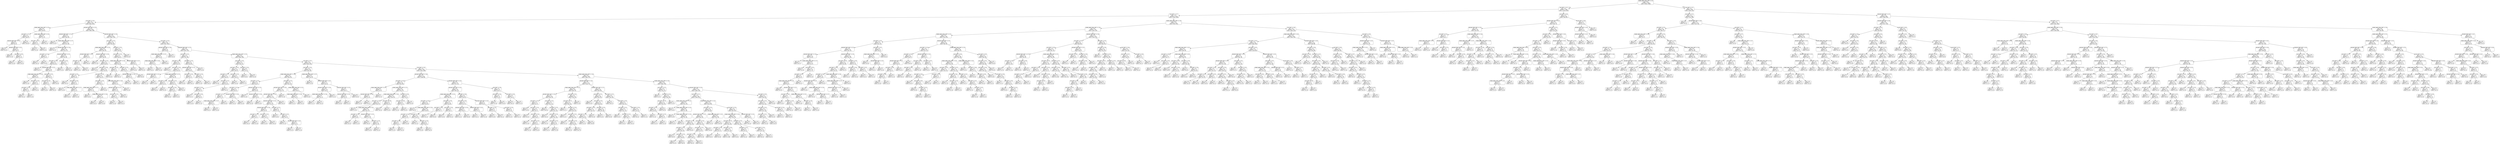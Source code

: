 digraph Tree {
node [shape=box, style="rounded", color="black", fontname="helvetica"] ;
edge [fontname="helvetica"] ;
0 [label="HOME_AWAY_GOAL_DIFF <= 4.5\ngini = 0.5\nsamples = 1968\nvalue = [1652, 1468]"] ;
1 [label="ELO_DIFF <= 5.0\ngini = 0.5\nsamples = 1360\nvalue = [1216, 944]"] ;
0 -> 1 [labeldistance=2.5, labelangle=45, headlabel="True"] ;
2 [label="ELO_DIFF <= 3.7\ngini = 0.5\nsamples = 1276\nvalue = [1167, 860]"] ;
1 -> 2 ;
3 [label="ELO_DIFF <= 1.9\ngini = 0.5\nsamples = 654\nvalue = [632, 407]"] ;
2 -> 3 ;
4 [label="HOME_AWAY_GOAL_DIFF <= 4.3\ngini = 0.3\nsamples = 21\nvalue = [29, 8]"] ;
3 -> 4 ;
5 [label="ELO_DIFF <= 1.5\ngini = 0.2\nsamples = 18\nvalue = [28, 4]"] ;
4 -> 5 ;
6 [label="RECENT_PERF_DIFF <= 3.4\ngini = 0.4\nsamples = 9\nvalue = [9, 4]"] ;
5 -> 6 ;
7 [label="gini = 0.0\nsamples = 1\nvalue = [0, 2]"] ;
6 -> 7 ;
8 [label="RECENT_PERF_DIFF <= 4.2\ngini = 0.3\nsamples = 8\nvalue = [9, 2]"] ;
6 -> 8 ;
9 [label="gini = 0.0\nsamples = 5\nvalue = [7, 0]"] ;
8 -> 9 ;
10 [label="ELO_DIFF <= 0.5\ngini = 0.5\nsamples = 3\nvalue = [2, 2]"] ;
8 -> 10 ;
11 [label="gini = 0.0\nsamples = 1\nvalue = [2, 0]"] ;
10 -> 11 ;
12 [label="gini = 0.0\nsamples = 2\nvalue = [0, 2]"] ;
10 -> 12 ;
13 [label="gini = 0.0\nsamples = 9\nvalue = [19, 0]"] ;
5 -> 13 ;
14 [label="HOME_AWAY_GOAL_DIFF <= 4.4\ngini = 0.3\nsamples = 3\nvalue = [1, 4]"] ;
4 -> 14 ;
15 [label="ELO_DIFF <= 1.3\ngini = 0.4\nsamples = 2\nvalue = [1, 3]"] ;
14 -> 15 ;
16 [label="gini = 0.0\nsamples = 1\nvalue = [1, 0]"] ;
15 -> 16 ;
17 [label="gini = 0.0\nsamples = 1\nvalue = [0, 3]"] ;
15 -> 17 ;
18 [label="gini = 0.0\nsamples = 1\nvalue = [0, 1]"] ;
14 -> 18 ;
19 [label="RECENT_PERF_DIFF <= 2.3\ngini = 0.5\nsamples = 633\nvalue = [603, 399]"] ;
3 -> 19 ;
20 [label="RECENT_PERF_DIFF <= 1.4\ngini = 0.5\nsamples = 22\nvalue = [16, 20]"] ;
19 -> 20 ;
21 [label="gini = 0.0\nsamples = 3\nvalue = [3, 0]"] ;
20 -> 21 ;
22 [label="HOME_AWAY_GOAL_DIFF <= 1.7\ngini = 0.5\nsamples = 19\nvalue = [13, 20]"] ;
20 -> 22 ;
23 [label="gini = 0.0\nsamples = 1\nvalue = [0, 3]"] ;
22 -> 23 ;
24 [label="RECENT_PERF_DIFF <= 1.8\ngini = 0.5\nsamples = 18\nvalue = [13, 17]"] ;
22 -> 24 ;
25 [label="ELO_DIFF <= 3.1\ngini = 0.3\nsamples = 3\nvalue = [4, 1]"] ;
24 -> 25 ;
26 [label="gini = 0.0\nsamples = 1\nvalue = [0, 1]"] ;
25 -> 26 ;
27 [label="gini = 0.0\nsamples = 2\nvalue = [4, 0]"] ;
25 -> 27 ;
28 [label="RECENT_PERF_DIFF <= 2.2\ngini = 0.5\nsamples = 15\nvalue = [9, 16]"] ;
24 -> 28 ;
29 [label="ELO_DIFF <= 2.4\ngini = 0.5\nsamples = 12\nvalue = [8, 12]"] ;
28 -> 29 ;
30 [label="gini = 0.0\nsamples = 2\nvalue = [0, 7]"] ;
29 -> 30 ;
31 [label="RECENT_PERF_DIFF <= 2.1\ngini = 0.5\nsamples = 10\nvalue = [8, 5]"] ;
29 -> 31 ;
32 [label="HOME_AWAY_GOAL_DIFF <= 1.9\ngini = 0.4\nsamples = 4\nvalue = [2, 4]"] ;
31 -> 32 ;
33 [label="gini = 0.0\nsamples = 1\nvalue = [1, 0]"] ;
32 -> 33 ;
34 [label="ELO_DIFF <= 3.4\ngini = 0.3\nsamples = 3\nvalue = [1, 4]"] ;
32 -> 34 ;
35 [label="ELO_DIFF <= 3.3\ngini = 0.5\nsamples = 2\nvalue = [1, 1]"] ;
34 -> 35 ;
36 [label="gini = 0.0\nsamples = 1\nvalue = [0, 1]"] ;
35 -> 36 ;
37 [label="gini = 0.0\nsamples = 1\nvalue = [1, 0]"] ;
35 -> 37 ;
38 [label="gini = 0.0\nsamples = 1\nvalue = [0, 3]"] ;
34 -> 38 ;
39 [label="ELO_DIFF <= 3.3\ngini = 0.2\nsamples = 6\nvalue = [6, 1]"] ;
31 -> 39 ;
40 [label="ELO_DIFF <= 2.9\ngini = 0.4\nsamples = 3\nvalue = [2, 1]"] ;
39 -> 40 ;
41 [label="gini = 0.0\nsamples = 2\nvalue = [2, 0]"] ;
40 -> 41 ;
42 [label="gini = 0.0\nsamples = 1\nvalue = [0, 1]"] ;
40 -> 42 ;
43 [label="gini = 0.0\nsamples = 3\nvalue = [4, 0]"] ;
39 -> 43 ;
44 [label="ELO_DIFF <= 2.6\ngini = 0.3\nsamples = 3\nvalue = [1, 4]"] ;
28 -> 44 ;
45 [label="gini = 0.0\nsamples = 1\nvalue = [1, 0]"] ;
44 -> 45 ;
46 [label="gini = 0.0\nsamples = 2\nvalue = [0, 4]"] ;
44 -> 46 ;
47 [label="RECENT_PERF_DIFF <= 2.9\ngini = 0.5\nsamples = 611\nvalue = [587, 379]"] ;
19 -> 47 ;
48 [label="ELO_DIFF <= 3.2\ngini = 0.4\nsamples = 46\nvalue = [50, 18]"] ;
47 -> 48 ;
49 [label="HOME_AWAY_GOAL_DIFF <= 2.5\ngini = 0.5\nsamples = 26\nvalue = [26, 14]"] ;
48 -> 49 ;
50 [label="RECENT_PERF_DIFF <= 2.4\ngini = 0.3\nsamples = 4\nvalue = [1, 5]"] ;
49 -> 50 ;
51 [label="ELO_DIFF <= 2.6\ngini = 0.5\nsamples = 2\nvalue = [1, 1]"] ;
50 -> 51 ;
52 [label="gini = 0.0\nsamples = 1\nvalue = [1, 0]"] ;
51 -> 52 ;
53 [label="gini = 0.0\nsamples = 1\nvalue = [0, 1]"] ;
51 -> 53 ;
54 [label="gini = 0.0\nsamples = 2\nvalue = [0, 4]"] ;
50 -> 54 ;
55 [label="RECENT_PERF_DIFF <= 2.6\ngini = 0.4\nsamples = 22\nvalue = [25, 9]"] ;
49 -> 55 ;
56 [label="gini = 0.0\nsamples = 3\nvalue = [7, 0]"] ;
55 -> 56 ;
57 [label="ELO_DIFF <= 2.2\ngini = 0.4\nsamples = 19\nvalue = [18, 9]"] ;
55 -> 57 ;
58 [label="gini = 0.0\nsamples = 3\nvalue = [4, 0]"] ;
57 -> 58 ;
59 [label="ELO_DIFF <= 2.8\ngini = 0.5\nsamples = 16\nvalue = [14, 9]"] ;
57 -> 59 ;
60 [label="ELO_DIFF <= 2.4\ngini = 0.4\nsamples = 4\nvalue = [2, 4]"] ;
59 -> 60 ;
61 [label="gini = 0.0\nsamples = 1\nvalue = [0, 1]"] ;
60 -> 61 ;
62 [label="ELO_DIFF <= 2.6\ngini = 0.5\nsamples = 3\nvalue = [2, 3]"] ;
60 -> 62 ;
63 [label="gini = 0.0\nsamples = 1\nvalue = [1, 0]"] ;
62 -> 63 ;
64 [label="HOME_AWAY_GOAL_DIFF <= 2.7\ngini = 0.4\nsamples = 2\nvalue = [1, 3]"] ;
62 -> 64 ;
65 [label="gini = 0.0\nsamples = 1\nvalue = [0, 3]"] ;
64 -> 65 ;
66 [label="gini = 0.0\nsamples = 1\nvalue = [1, 0]"] ;
64 -> 66 ;
67 [label="ELO_DIFF <= 3.0\ngini = 0.4\nsamples = 12\nvalue = [12, 5]"] ;
59 -> 67 ;
68 [label="ELO_DIFF <= 2.9\ngini = 0.3\nsamples = 7\nvalue = [10, 2]"] ;
67 -> 68 ;
69 [label="HOME_AWAY_GOAL_DIFF <= 2.7\ngini = 0.3\nsamples = 5\nvalue = [7, 2]"] ;
68 -> 69 ;
70 [label="gini = 0.0\nsamples = 2\nvalue = [4, 0]"] ;
69 -> 70 ;
71 [label="HOME_AWAY_GOAL_DIFF <= 2.8\ngini = 0.5\nsamples = 3\nvalue = [3, 2]"] ;
69 -> 71 ;
72 [label="gini = 0.0\nsamples = 2\nvalue = [0, 2]"] ;
71 -> 72 ;
73 [label="gini = 0.0\nsamples = 1\nvalue = [3, 0]"] ;
71 -> 73 ;
74 [label="gini = 0.0\nsamples = 2\nvalue = [3, 0]"] ;
68 -> 74 ;
75 [label="HOME_AWAY_GOAL_DIFF <= 2.8\ngini = 0.5\nsamples = 5\nvalue = [2, 3]"] ;
67 -> 75 ;
76 [label="RECENT_PERF_DIFF <= 2.7\ngini = 0.4\nsamples = 4\nvalue = [1, 3]"] ;
75 -> 76 ;
77 [label="ELO_DIFF <= 3.1\ngini = 0.5\nsamples = 2\nvalue = [1, 1]"] ;
76 -> 77 ;
78 [label="gini = 0.0\nsamples = 1\nvalue = [1, 0]"] ;
77 -> 78 ;
79 [label="gini = 0.0\nsamples = 1\nvalue = [0, 1]"] ;
77 -> 79 ;
80 [label="gini = 0.0\nsamples = 2\nvalue = [0, 2]"] ;
76 -> 80 ;
81 [label="gini = 0.0\nsamples = 1\nvalue = [1, 0]"] ;
75 -> 81 ;
82 [label="ELO_DIFF <= 3.5\ngini = 0.2\nsamples = 20\nvalue = [24, 4]"] ;
48 -> 82 ;
83 [label="ELO_DIFF <= 3.4\ngini = 0.3\nsamples = 17\nvalue = [19, 4]"] ;
82 -> 83 ;
84 [label="HOME_AWAY_GOAL_DIFF <= 2.6\ngini = 0.2\nsamples = 10\nvalue = [13, 2]"] ;
83 -> 84 ;
85 [label="ELO_DIFF <= 3.3\ngini = 0.4\nsamples = 2\nvalue = [2, 1]"] ;
84 -> 85 ;
86 [label="gini = 0.0\nsamples = 1\nvalue = [2, 0]"] ;
85 -> 86 ;
87 [label="gini = 0.0\nsamples = 1\nvalue = [0, 1]"] ;
85 -> 87 ;
88 [label="ELO_DIFF <= 3.3\ngini = 0.2\nsamples = 8\nvalue = [11, 1]"] ;
84 -> 88 ;
89 [label="RECENT_PERF_DIFF <= 2.8\ngini = 0.3\nsamples = 4\nvalue = [5, 1]"] ;
88 -> 89 ;
90 [label="gini = 0.0\nsamples = 1\nvalue = [1, 0]"] ;
89 -> 90 ;
91 [label="gini = 0.3\nsamples = 3\nvalue = [4, 1]"] ;
89 -> 91 ;
92 [label="gini = 0.0\nsamples = 4\nvalue = [6, 0]"] ;
88 -> 92 ;
93 [label="RECENT_PERF_DIFF <= 2.7\ngini = 0.4\nsamples = 7\nvalue = [6, 2]"] ;
83 -> 93 ;
94 [label="gini = 0.0\nsamples = 3\nvalue = [3, 0]"] ;
93 -> 94 ;
95 [label="gini = 0.5\nsamples = 4\nvalue = [3, 2]"] ;
93 -> 95 ;
96 [label="gini = 0.0\nsamples = 3\nvalue = [5, 0]"] ;
82 -> 96 ;
97 [label="ELO_DIFF <= 2.0\ngini = 0.5\nsamples = 565\nvalue = [537, 361]"] ;
47 -> 97 ;
98 [label="RECENT_PERF_DIFF <= 3.9\ngini = 0.5\nsamples = 8\nvalue = [6, 9]"] ;
97 -> 98 ;
99 [label="HOME_AWAY_GOAL_DIFF <= 3.7\ngini = 0.4\nsamples = 5\nvalue = [2, 6]"] ;
98 -> 99 ;
100 [label="HOME_AWAY_GOAL_DIFF <= 3.6\ngini = 0.5\nsamples = 3\nvalue = [2, 2]"] ;
99 -> 100 ;
101 [label="gini = 0.0\nsamples = 1\nvalue = [0, 2]"] ;
100 -> 101 ;
102 [label="gini = 0.0\nsamples = 2\nvalue = [2, 0]"] ;
100 -> 102 ;
103 [label="gini = 0.0\nsamples = 2\nvalue = [0, 4]"] ;
99 -> 103 ;
104 [label="gini = 0.5\nsamples = 3\nvalue = [4, 3]"] ;
98 -> 104 ;
105 [label="RECENT_PERF_DIFF <= 3.2\ngini = 0.5\nsamples = 557\nvalue = [531, 352]"] ;
97 -> 105 ;
106 [label="ELO_DIFF <= 3.2\ngini = 0.5\nsamples = 32\nvalue = [27, 26]"] ;
105 -> 106 ;
107 [label="ELO_DIFF <= 2.6\ngini = 0.4\nsamples = 16\nvalue = [8, 17]"] ;
106 -> 107 ;
108 [label="gini = 0.0\nsamples = 3\nvalue = [0, 5]"] ;
107 -> 108 ;
109 [label="ELO_DIFF <= 2.9\ngini = 0.5\nsamples = 13\nvalue = [8, 12]"] ;
107 -> 109 ;
110 [label="RECENT_PERF_DIFF <= 3.1\ngini = 0.4\nsamples = 3\nvalue = [2, 1]"] ;
109 -> 110 ;
111 [label="gini = 0.5\nsamples = 2\nvalue = [1, 1]"] ;
110 -> 111 ;
112 [label="gini = 0.0\nsamples = 1\nvalue = [1, 0]"] ;
110 -> 112 ;
113 [label="HOME_AWAY_GOAL_DIFF <= 3.1\ngini = 0.5\nsamples = 10\nvalue = [6, 11]"] ;
109 -> 113 ;
114 [label="ELO_DIFF <= 3.0\ngini = 0.5\nsamples = 4\nvalue = [3, 4]"] ;
113 -> 114 ;
115 [label="gini = 0.0\nsamples = 1\nvalue = [0, 1]"] ;
114 -> 115 ;
116 [label="gini = 0.5\nsamples = 3\nvalue = [3, 3]"] ;
114 -> 116 ;
117 [label="ELO_DIFF <= 3.1\ngini = 0.4\nsamples = 6\nvalue = [3, 7]"] ;
113 -> 117 ;
118 [label="ELO_DIFF <= 3.0\ngini = 0.5\nsamples = 5\nvalue = [3, 4]"] ;
117 -> 118 ;
119 [label="gini = 0.0\nsamples = 1\nvalue = [0, 2]"] ;
118 -> 119 ;
120 [label="gini = 0.5\nsamples = 4\nvalue = [3, 2]"] ;
118 -> 120 ;
121 [label="gini = 0.0\nsamples = 1\nvalue = [0, 3]"] ;
117 -> 121 ;
122 [label="ELO_DIFF <= 3.5\ngini = 0.4\nsamples = 16\nvalue = [19, 9]"] ;
106 -> 122 ;
123 [label="RECENT_PERF_DIFF <= 3.1\ngini = 0.2\nsamples = 11\nvalue = [18, 3]"] ;
122 -> 123 ;
124 [label="ELO_DIFF <= 3.4\ngini = 0.3\nsamples = 3\nvalue = [5, 1]"] ;
123 -> 124 ;
125 [label="gini = 0.0\nsamples = 2\nvalue = [5, 0]"] ;
124 -> 125 ;
126 [label="gini = 0.0\nsamples = 1\nvalue = [0, 1]"] ;
124 -> 126 ;
127 [label="ELO_DIFF <= 3.4\ngini = 0.2\nsamples = 8\nvalue = [13, 2]"] ;
123 -> 127 ;
128 [label="gini = 0.0\nsamples = 4\nvalue = [7, 0]"] ;
127 -> 128 ;
129 [label="gini = 0.4\nsamples = 4\nvalue = [6, 2]"] ;
127 -> 129 ;
130 [label="gini = 0.2\nsamples = 5\nvalue = [1, 6]"] ;
122 -> 130 ;
131 [label="HOME_AWAY_GOAL_DIFF <= 3.3\ngini = 0.5\nsamples = 525\nvalue = [504, 326]"] ;
105 -> 131 ;
132 [label="ELO_DIFF <= 3.4\ngini = 0.4\nsamples = 23\nvalue = [28, 11]"] ;
131 -> 132 ;
133 [label="ELO_DIFF <= 3.2\ngini = 0.3\nsamples = 18\nvalue = [26, 5]"] ;
132 -> 133 ;
134 [label="ELO_DIFF <= 2.7\ngini = 0.3\nsamples = 13\nvalue = [16, 4]"] ;
133 -> 134 ;
135 [label="gini = 0.0\nsamples = 2\nvalue = [2, 0]"] ;
134 -> 135 ;
136 [label="ELO_DIFF <= 3.1\ngini = 0.3\nsamples = 11\nvalue = [14, 4]"] ;
134 -> 136 ;
137 [label="ELO_DIFF <= 2.9\ngini = 0.3\nsamples = 8\nvalue = [12, 3]"] ;
136 -> 137 ;
138 [label="gini = 0.4\nsamples = 2\nvalue = [3, 1]"] ;
137 -> 138 ;
139 [label="ELO_DIFF <= 3.0\ngini = 0.3\nsamples = 6\nvalue = [9, 2]"] ;
137 -> 139 ;
140 [label="gini = 0.0\nsamples = 1\nvalue = [2, 0]"] ;
139 -> 140 ;
141 [label="gini = 0.3\nsamples = 5\nvalue = [7, 2]"] ;
139 -> 141 ;
142 [label="gini = 0.4\nsamples = 3\nvalue = [2, 1]"] ;
136 -> 142 ;
143 [label="ELO_DIFF <= 3.3\ngini = 0.2\nsamples = 5\nvalue = [10, 1]"] ;
133 -> 143 ;
144 [label="gini = 0.0\nsamples = 1\nvalue = [3, 0]"] ;
143 -> 144 ;
145 [label="gini = 0.2\nsamples = 4\nvalue = [7, 1]"] ;
143 -> 145 ;
146 [label="ELO_DIFF <= 3.5\ngini = 0.4\nsamples = 5\nvalue = [2, 6]"] ;
132 -> 146 ;
147 [label="gini = 0.0\nsamples = 3\nvalue = [0, 6]"] ;
146 -> 147 ;
148 [label="gini = 0.0\nsamples = 2\nvalue = [2, 0]"] ;
146 -> 148 ;
149 [label="ELO_DIFF <= 2.5\ngini = 0.5\nsamples = 502\nvalue = [476, 315]"] ;
131 -> 149 ;
150 [label="ELO_DIFF <= 2.4\ngini = 0.4\nsamples = 58\nvalue = [63, 26]"] ;
149 -> 150 ;
151 [label="HOME_AWAY_GOAL_DIFF <= 3.8\ngini = 0.4\nsamples = 35\nvalue = [40, 20]"] ;
150 -> 151 ;
152 [label="ELO_DIFF <= 2.3\ngini = 0.4\nsamples = 14\nvalue = [18, 7]"] ;
151 -> 152 ;
153 [label="ELO_DIFF <= 2.2\ngini = 0.3\nsamples = 8\nvalue = [14, 3]"] ;
152 -> 153 ;
154 [label="ELO_DIFF <= 2.1\ngini = 0.2\nsamples = 5\nvalue = [7, 1]"] ;
153 -> 154 ;
155 [label="HOME_AWAY_GOAL_DIFF <= 3.7\ngini = 0.4\nsamples = 2\nvalue = [3, 1]"] ;
154 -> 155 ;
156 [label="gini = 0.0\nsamples = 1\nvalue = [0, 1]"] ;
155 -> 156 ;
157 [label="gini = 0.0\nsamples = 1\nvalue = [3, 0]"] ;
155 -> 157 ;
158 [label="gini = 0.0\nsamples = 3\nvalue = [4, 0]"] ;
154 -> 158 ;
159 [label="RECENT_PERF_DIFF <= 3.6\ngini = 0.3\nsamples = 3\nvalue = [7, 2]"] ;
153 -> 159 ;
160 [label="gini = 0.4\nsamples = 2\nvalue = [5, 2]"] ;
159 -> 160 ;
161 [label="gini = 0.0\nsamples = 1\nvalue = [2, 0]"] ;
159 -> 161 ;
162 [label="RECENT_PERF_DIFF <= 3.5\ngini = 0.5\nsamples = 6\nvalue = [4, 4]"] ;
152 -> 162 ;
163 [label="gini = 0.0\nsamples = 1\nvalue = [1, 0]"] ;
162 -> 163 ;
164 [label="RECENT_PERF_DIFF <= 3.6\ngini = 0.5\nsamples = 5\nvalue = [3, 4]"] ;
162 -> 164 ;
165 [label="gini = 0.4\nsamples = 4\nvalue = [2, 4]"] ;
164 -> 165 ;
166 [label="gini = 0.0\nsamples = 1\nvalue = [1, 0]"] ;
164 -> 166 ;
167 [label="ELO_DIFF <= 2.3\ngini = 0.5\nsamples = 21\nvalue = [22, 13]"] ;
151 -> 167 ;
168 [label="RECENT_PERF_DIFF <= 4.4\ngini = 0.5\nsamples = 14\nvalue = [12, 11]"] ;
167 -> 168 ;
169 [label="RECENT_PERF_DIFF <= 4.3\ngini = 0.5\nsamples = 13\nvalue = [11, 11]"] ;
168 -> 169 ;
170 [label="RECENT_PERF_DIFF <= 4.1\ngini = 0.5\nsamples = 12\nvalue = [11, 9]"] ;
169 -> 170 ;
171 [label="RECENT_PERF_DIFF <= 3.9\ngini = 0.5\nsamples = 4\nvalue = [4, 4]"] ;
170 -> 171 ;
172 [label="ELO_DIFF <= 2.2\ngini = 0.5\nsamples = 2\nvalue = [2, 2]"] ;
171 -> 172 ;
173 [label="gini = 0.0\nsamples = 1\nvalue = [0, 2]"] ;
172 -> 173 ;
174 [label="gini = 0.0\nsamples = 1\nvalue = [2, 0]"] ;
172 -> 174 ;
175 [label="ELO_DIFF <= 2.2\ngini = 0.5\nsamples = 2\nvalue = [2, 2]"] ;
171 -> 175 ;
176 [label="gini = 0.0\nsamples = 1\nvalue = [2, 0]"] ;
175 -> 176 ;
177 [label="gini = 0.0\nsamples = 1\nvalue = [0, 2]"] ;
175 -> 177 ;
178 [label="ELO_DIFF <= 2.1\ngini = 0.5\nsamples = 8\nvalue = [7, 5]"] ;
170 -> 178 ;
179 [label="gini = 0.0\nsamples = 2\nvalue = [3, 0]"] ;
178 -> 179 ;
180 [label="ELO_DIFF <= 2.2\ngini = 0.5\nsamples = 6\nvalue = [4, 5]"] ;
178 -> 180 ;
181 [label="gini = 0.4\nsamples = 2\nvalue = [1, 2]"] ;
180 -> 181 ;
182 [label="RECENT_PERF_DIFF <= 4.2\ngini = 0.5\nsamples = 4\nvalue = [3, 3]"] ;
180 -> 182 ;
183 [label="gini = 0.5\nsamples = 3\nvalue = [2, 3]"] ;
182 -> 183 ;
184 [label="gini = 0.0\nsamples = 1\nvalue = [1, 0]"] ;
182 -> 184 ;
185 [label="gini = 0.0\nsamples = 1\nvalue = [0, 2]"] ;
169 -> 185 ;
186 [label="gini = 0.0\nsamples = 1\nvalue = [1, 0]"] ;
168 -> 186 ;
187 [label="HOME_AWAY_GOAL_DIFF <= 4.1\ngini = 0.3\nsamples = 7\nvalue = [10, 2]"] ;
167 -> 187 ;
188 [label="HOME_AWAY_GOAL_DIFF <= 3.9\ngini = 0.4\nsamples = 4\nvalue = [5, 2]"] ;
187 -> 188 ;
189 [label="gini = 0.4\nsamples = 2\nvalue = [2, 1]"] ;
188 -> 189 ;
190 [label="gini = 0.4\nsamples = 2\nvalue = [3, 1]"] ;
188 -> 190 ;
191 [label="gini = 0.0\nsamples = 3\nvalue = [5, 0]"] ;
187 -> 191 ;
192 [label="HOME_AWAY_GOAL_DIFF <= 3.7\ngini = 0.3\nsamples = 23\nvalue = [23, 6]"] ;
150 -> 192 ;
193 [label="gini = 0.0\nsamples = 6\nvalue = [7, 0]"] ;
192 -> 193 ;
194 [label="RECENT_PERF_DIFF <= 4.1\ngini = 0.4\nsamples = 17\nvalue = [16, 6]"] ;
192 -> 194 ;
195 [label="RECENT_PERF_DIFF <= 3.9\ngini = 0.5\nsamples = 10\nvalue = [6, 5]"] ;
194 -> 195 ;
196 [label="HOME_AWAY_GOAL_DIFF <= 3.8\ngini = 0.5\nsamples = 7\nvalue = [5, 3]"] ;
195 -> 196 ;
197 [label="gini = 0.5\nsamples = 2\nvalue = [1, 1]"] ;
196 -> 197 ;
198 [label="gini = 0.4\nsamples = 5\nvalue = [4, 2]"] ;
196 -> 198 ;
199 [label="gini = 0.4\nsamples = 3\nvalue = [1, 2]"] ;
195 -> 199 ;
200 [label="RECENT_PERF_DIFF <= 4.3\ngini = 0.2\nsamples = 7\nvalue = [10, 1]"] ;
194 -> 200 ;
201 [label="RECENT_PERF_DIFF <= 4.2\ngini = 0.3\nsamples = 4\nvalue = [5, 1]"] ;
200 -> 201 ;
202 [label="gini = 0.0\nsamples = 2\nvalue = [3, 0]"] ;
201 -> 202 ;
203 [label="gini = 0.4\nsamples = 2\nvalue = [2, 1]"] ;
201 -> 203 ;
204 [label="gini = 0.0\nsamples = 3\nvalue = [5, 0]"] ;
200 -> 204 ;
205 [label="ELO_DIFF <= 3.0\ngini = 0.5\nsamples = 444\nvalue = [413, 289]"] ;
149 -> 205 ;
206 [label="RECENT_PERF_DIFF <= 3.8\ngini = 0.5\nsamples = 116\nvalue = [108, 68]"] ;
205 -> 206 ;
207 [label="ELO_DIFF <= 2.6\ngini = 0.5\nsamples = 46\nvalue = [36, 36]"] ;
206 -> 207 ;
208 [label="HOME_AWAY_GOAL_DIFF <= 3.7\ngini = 0.4\nsamples = 6\nvalue = [3, 9]"] ;
207 -> 208 ;
209 [label="RECENT_PERF_DIFF <= 3.6\ngini = 0.3\nsamples = 3\nvalue = [1, 4]"] ;
208 -> 209 ;
210 [label="gini = 0.4\nsamples = 2\nvalue = [1, 3]"] ;
209 -> 210 ;
211 [label="gini = 0.0\nsamples = 1\nvalue = [0, 1]"] ;
209 -> 211 ;
212 [label="gini = 0.4\nsamples = 3\nvalue = [2, 5]"] ;
208 -> 212 ;
213 [label="HOME_AWAY_GOAL_DIFF <= 3.7\ngini = 0.5\nsamples = 40\nvalue = [33, 27]"] ;
207 -> 213 ;
214 [label="HOME_AWAY_GOAL_DIFF <= 3.6\ngini = 0.5\nsamples = 33\nvalue = [30, 22]"] ;
213 -> 214 ;
215 [label="ELO_DIFF <= 2.8\ngini = 0.5\nsamples = 24\nvalue = [19, 17]"] ;
214 -> 215 ;
216 [label="gini = 0.0\nsamples = 5\nvalue = [7, 0]"] ;
215 -> 216 ;
217 [label="HOME_AWAY_GOAL_DIFF <= 3.4\ngini = 0.5\nsamples = 19\nvalue = [12, 17]"] ;
215 -> 217 ;
218 [label="ELO_DIFF <= 2.9\ngini = 0.5\nsamples = 6\nvalue = [5, 6]"] ;
217 -> 218 ;
219 [label="gini = 0.4\nsamples = 3\nvalue = [4, 2]"] ;
218 -> 219 ;
220 [label="gini = 0.3\nsamples = 3\nvalue = [1, 4]"] ;
218 -> 220 ;
221 [label="RECENT_PERF_DIFF <= 3.5\ngini = 0.5\nsamples = 13\nvalue = [7, 11]"] ;
217 -> 221 ;
222 [label="gini = 0.0\nsamples = 2\nvalue = [0, 2]"] ;
221 -> 222 ;
223 [label="ELO_DIFF <= 2.9\ngini = 0.5\nsamples = 11\nvalue = [7, 9]"] ;
221 -> 223 ;
224 [label="gini = 0.4\nsamples = 4\nvalue = [2, 4]"] ;
223 -> 224 ;
225 [label="gini = 0.5\nsamples = 7\nvalue = [5, 5]"] ;
223 -> 225 ;
226 [label="ELO_DIFF <= 2.8\ngini = 0.4\nsamples = 9\nvalue = [11, 5]"] ;
214 -> 226 ;
227 [label="gini = 0.5\nsamples = 7\nvalue = [8, 5]"] ;
226 -> 227 ;
228 [label="gini = 0.0\nsamples = 2\nvalue = [3, 0]"] ;
226 -> 228 ;
229 [label="ELO_DIFF <= 2.9\ngini = 0.5\nsamples = 7\nvalue = [3, 5]"] ;
213 -> 229 ;
230 [label="ELO_DIFF <= 2.8\ngini = 0.3\nsamples = 5\nvalue = [1, 5]"] ;
229 -> 230 ;
231 [label="gini = 0.4\nsamples = 3\nvalue = [1, 2]"] ;
230 -> 231 ;
232 [label="gini = 0.0\nsamples = 2\nvalue = [0, 3]"] ;
230 -> 232 ;
233 [label="gini = 0.0\nsamples = 2\nvalue = [2, 0]"] ;
229 -> 233 ;
234 [label="RECENT_PERF_DIFF <= 4.4\ngini = 0.4\nsamples = 70\nvalue = [72, 32]"] ;
206 -> 234 ;
235 [label="RECENT_PERF_DIFF <= 4.2\ngini = 0.4\nsamples = 59\nvalue = [62, 25]"] ;
234 -> 235 ;
236 [label="HOME_AWAY_GOAL_DIFF <= 4.1\ngini = 0.4\nsamples = 38\nvalue = [39, 17]"] ;
235 -> 236 ;
237 [label="ELO_DIFF <= 2.6\ngini = 0.4\nsamples = 22\nvalue = [25, 9]"] ;
236 -> 237 ;
238 [label="gini = 0.0\nsamples = 4\nvalue = [6, 0]"] ;
237 -> 238 ;
239 [label="HOME_AWAY_GOAL_DIFF <= 3.9\ngini = 0.4\nsamples = 18\nvalue = [19, 9]"] ;
237 -> 239 ;
240 [label="ELO_DIFF <= 2.9\ngini = 0.5\nsamples = 8\nvalue = [7, 5]"] ;
239 -> 240 ;
241 [label="ELO_DIFF <= 2.8\ngini = 0.5\nsamples = 7\nvalue = [5, 5]"] ;
240 -> 241 ;
242 [label="gini = 0.4\nsamples = 2\nvalue = [1, 2]"] ;
241 -> 242 ;
243 [label="gini = 0.5\nsamples = 5\nvalue = [4, 3]"] ;
241 -> 243 ;
244 [label="gini = 0.0\nsamples = 1\nvalue = [2, 0]"] ;
240 -> 244 ;
245 [label="ELO_DIFF <= 2.8\ngini = 0.4\nsamples = 10\nvalue = [12, 4]"] ;
239 -> 245 ;
246 [label="gini = 0.4\nsamples = 2\nvalue = [2, 1]"] ;
245 -> 246 ;
247 [label="ELO_DIFF <= 2.9\ngini = 0.4\nsamples = 8\nvalue = [10, 3]"] ;
245 -> 247 ;
248 [label="gini = 0.0\nsamples = 2\nvalue = [2, 0]"] ;
247 -> 248 ;
249 [label="gini = 0.4\nsamples = 6\nvalue = [8, 3]"] ;
247 -> 249 ;
250 [label="ELO_DIFF <= 2.8\ngini = 0.5\nsamples = 16\nvalue = [14, 8]"] ;
236 -> 250 ;
251 [label="ELO_DIFF <= 2.6\ngini = 0.5\nsamples = 9\nvalue = [5, 7]"] ;
250 -> 251 ;
252 [label="gini = 0.5\nsamples = 7\nvalue = [5, 3]"] ;
251 -> 252 ;
253 [label="gini = 0.0\nsamples = 2\nvalue = [0, 4]"] ;
251 -> 253 ;
254 [label="ELO_DIFF <= 2.9\ngini = 0.2\nsamples = 7\nvalue = [9, 1]"] ;
250 -> 254 ;
255 [label="gini = 0.0\nsamples = 4\nvalue = [5, 0]"] ;
254 -> 255 ;
256 [label="gini = 0.3\nsamples = 3\nvalue = [4, 1]"] ;
254 -> 256 ;
257 [label="ELO_DIFF <= 2.8\ngini = 0.4\nsamples = 21\nvalue = [23, 8]"] ;
235 -> 257 ;
258 [label="ELO_DIFF <= 2.6\ngini = 0.3\nsamples = 12\nvalue = [17, 3]"] ;
257 -> 258 ;
259 [label="RECENT_PERF_DIFF <= 4.3\ngini = 0.3\nsamples = 7\nvalue = [10, 2]"] ;
258 -> 259 ;
260 [label="gini = 0.5\nsamples = 3\nvalue = [2, 2]"] ;
259 -> 260 ;
261 [label="gini = 0.0\nsamples = 4\nvalue = [8, 0]"] ;
259 -> 261 ;
262 [label="RECENT_PERF_DIFF <= 4.3\ngini = 0.2\nsamples = 5\nvalue = [7, 1]"] ;
258 -> 262 ;
263 [label="gini = 0.2\nsamples = 4\nvalue = [6, 1]"] ;
262 -> 263 ;
264 [label="gini = 0.0\nsamples = 1\nvalue = [1, 0]"] ;
262 -> 264 ;
265 [label="RECENT_PERF_DIFF <= 4.3\ngini = 0.5\nsamples = 9\nvalue = [6, 5]"] ;
257 -> 265 ;
266 [label="ELO_DIFF <= 2.9\ngini = 0.4\nsamples = 3\nvalue = [3, 1]"] ;
265 -> 266 ;
267 [label="gini = 0.0\nsamples = 2\nvalue = [3, 0]"] ;
266 -> 267 ;
268 [label="gini = 0.0\nsamples = 1\nvalue = [0, 1]"] ;
266 -> 268 ;
269 [label="ELO_DIFF <= 2.9\ngini = 0.5\nsamples = 6\nvalue = [3, 4]"] ;
265 -> 269 ;
270 [label="gini = 0.5\nsamples = 4\nvalue = [2, 3]"] ;
269 -> 270 ;
271 [label="gini = 0.5\nsamples = 2\nvalue = [1, 1]"] ;
269 -> 271 ;
272 [label="ELO_DIFF <= 2.8\ngini = 0.5\nsamples = 11\nvalue = [10, 7]"] ;
234 -> 272 ;
273 [label="ELO_DIFF <= 2.6\ngini = 0.3\nsamples = 4\nvalue = [1, 4]"] ;
272 -> 273 ;
274 [label="gini = 0.0\nsamples = 1\nvalue = [1, 0]"] ;
273 -> 274 ;
275 [label="gini = 0.0\nsamples = 3\nvalue = [0, 4]"] ;
273 -> 275 ;
276 [label="ELO_DIFF <= 2.9\ngini = 0.4\nsamples = 7\nvalue = [9, 3]"] ;
272 -> 276 ;
277 [label="gini = 0.4\nsamples = 5\nvalue = [6, 2]"] ;
276 -> 277 ;
278 [label="gini = 0.4\nsamples = 2\nvalue = [3, 1]"] ;
276 -> 278 ;
279 [label="HOME_AWAY_GOAL_DIFF <= 3.8\ngini = 0.5\nsamples = 328\nvalue = [305, 221]"] ;
205 -> 279 ;
280 [label="RECENT_PERF_DIFF <= 3.6\ngini = 0.5\nsamples = 123\nvalue = [124, 71]"] ;
279 -> 280 ;
281 [label="HOME_AWAY_GOAL_DIFF <= 3.5\ngini = 0.4\nsamples = 60\nvalue = [65, 33]"] ;
280 -> 281 ;
282 [label="RECENT_PERF_DIFF <= 3.4\ngini = 0.5\nsamples = 28\nvalue = [30, 19]"] ;
281 -> 282 ;
283 [label="ELO_DIFF <= 3.2\ngini = 0.5\nsamples = 11\nvalue = [9, 7]"] ;
282 -> 283 ;
284 [label="gini = 0.0\nsamples = 2\nvalue = [3, 0]"] ;
283 -> 284 ;
285 [label="ELO_DIFF <= 3.3\ngini = 0.5\nsamples = 9\nvalue = [6, 7]"] ;
283 -> 285 ;
286 [label="gini = 0.0\nsamples = 1\nvalue = [0, 2]"] ;
285 -> 286 ;
287 [label="ELO_DIFF <= 3.4\ngini = 0.5\nsamples = 8\nvalue = [6, 5]"] ;
285 -> 287 ;
288 [label="gini = 0.0\nsamples = 1\nvalue = [1, 0]"] ;
287 -> 288 ;
289 [label="ELO_DIFF <= 3.5\ngini = 0.5\nsamples = 7\nvalue = [5, 5]"] ;
287 -> 289 ;
290 [label="gini = 0.5\nsamples = 2\nvalue = [1, 1]"] ;
289 -> 290 ;
291 [label="gini = 0.5\nsamples = 5\nvalue = [4, 4]"] ;
289 -> 291 ;
292 [label="ELO_DIFF <= 3.2\ngini = 0.5\nsamples = 17\nvalue = [21, 12]"] ;
282 -> 292 ;
293 [label="gini = 0.0\nsamples = 4\nvalue = [10, 0]"] ;
292 -> 293 ;
294 [label="ELO_DIFF <= 3.3\ngini = 0.5\nsamples = 13\nvalue = [11, 12]"] ;
292 -> 294 ;
295 [label="gini = 0.0\nsamples = 1\nvalue = [0, 2]"] ;
294 -> 295 ;
296 [label="ELO_DIFF <= 3.4\ngini = 0.5\nsamples = 12\nvalue = [11, 10]"] ;
294 -> 296 ;
297 [label="gini = 0.5\nsamples = 2\nvalue = [2, 3]"] ;
296 -> 297 ;
298 [label="ELO_DIFF <= 3.5\ngini = 0.5\nsamples = 10\nvalue = [9, 7]"] ;
296 -> 298 ;
299 [label="gini = 0.4\nsamples = 2\nvalue = [2, 1]"] ;
298 -> 299 ;
300 [label="gini = 0.5\nsamples = 8\nvalue = [7, 6]"] ;
298 -> 300 ;
301 [label="ELO_DIFF <= 3.5\ngini = 0.4\nsamples = 32\nvalue = [35, 14]"] ;
281 -> 301 ;
302 [label="ELO_DIFF <= 3.1\ngini = 0.4\nsamples = 27\nvalue = [28, 14]"] ;
301 -> 302 ;
303 [label="gini = 0.3\nsamples = 3\nvalue = [5, 1]"] ;
302 -> 303 ;
304 [label="ELO_DIFF <= 3.2\ngini = 0.5\nsamples = 24\nvalue = [23, 13]"] ;
302 -> 304 ;
305 [label="gini = 0.5\nsamples = 3\nvalue = [2, 2]"] ;
304 -> 305 ;
306 [label="ELO_DIFF <= 3.3\ngini = 0.5\nsamples = 21\nvalue = [21, 11]"] ;
304 -> 306 ;
307 [label="gini = 0.3\nsamples = 7\nvalue = [7, 2]"] ;
306 -> 307 ;
308 [label="ELO_DIFF <= 3.4\ngini = 0.5\nsamples = 14\nvalue = [14, 9]"] ;
306 -> 308 ;
309 [label="gini = 0.5\nsamples = 4\nvalue = [2, 2]"] ;
308 -> 309 ;
310 [label="gini = 0.5\nsamples = 10\nvalue = [12, 7]"] ;
308 -> 310 ;
311 [label="gini = 0.0\nsamples = 5\nvalue = [7, 0]"] ;
301 -> 311 ;
312 [label="RECENT_PERF_DIFF <= 3.7\ngini = 0.5\nsamples = 63\nvalue = [59, 38]"] ;
280 -> 312 ;
313 [label="ELO_DIFF <= 3.1\ngini = 0.5\nsamples = 28\nvalue = [25, 22]"] ;
312 -> 313 ;
314 [label="gini = 0.0\nsamples = 3\nvalue = [5, 0]"] ;
313 -> 314 ;
315 [label="ELO_DIFF <= 3.4\ngini = 0.5\nsamples = 25\nvalue = [20, 22]"] ;
313 -> 315 ;
316 [label="ELO_DIFF <= 3.3\ngini = 0.5\nsamples = 15\nvalue = [14, 12]"] ;
315 -> 316 ;
317 [label="ELO_DIFF <= 3.2\ngini = 0.5\nsamples = 13\nvalue = [9, 12]"] ;
316 -> 317 ;
318 [label="gini = 0.4\nsamples = 3\nvalue = [1, 3]"] ;
317 -> 318 ;
319 [label="gini = 0.5\nsamples = 10\nvalue = [8, 9]"] ;
317 -> 319 ;
320 [label="gini = 0.0\nsamples = 2\nvalue = [5, 0]"] ;
316 -> 320 ;
321 [label="ELO_DIFF <= 3.5\ngini = 0.5\nsamples = 10\nvalue = [6, 10]"] ;
315 -> 321 ;
322 [label="gini = 0.4\nsamples = 4\nvalue = [2, 4]"] ;
321 -> 322 ;
323 [label="gini = 0.5\nsamples = 6\nvalue = [4, 6]"] ;
321 -> 323 ;
324 [label="ELO_DIFF <= 3.1\ngini = 0.4\nsamples = 35\nvalue = [34, 16]"] ;
312 -> 324 ;
325 [label="gini = 0.2\nsamples = 8\nvalue = [10, 1]"] ;
324 -> 325 ;
326 [label="ELO_DIFF <= 3.4\ngini = 0.5\nsamples = 27\nvalue = [24, 15]"] ;
324 -> 326 ;
327 [label="ELO_DIFF <= 3.2\ngini = 0.5\nsamples = 17\nvalue = [11, 12]"] ;
326 -> 327 ;
328 [label="gini = 0.5\nsamples = 5\nvalue = [3, 5]"] ;
327 -> 328 ;
329 [label="ELO_DIFF <= 3.3\ngini = 0.5\nsamples = 12\nvalue = [8, 7]"] ;
327 -> 329 ;
330 [label="gini = 0.4\nsamples = 5\nvalue = [4, 2]"] ;
329 -> 330 ;
331 [label="gini = 0.5\nsamples = 7\nvalue = [4, 5]"] ;
329 -> 331 ;
332 [label="ELO_DIFF <= 3.5\ngini = 0.3\nsamples = 10\nvalue = [13, 3]"] ;
326 -> 332 ;
333 [label="gini = 0.2\nsamples = 4\nvalue = [6, 1]"] ;
332 -> 333 ;
334 [label="gini = 0.3\nsamples = 6\nvalue = [7, 2]"] ;
332 -> 334 ;
335 [label="HOME_AWAY_GOAL_DIFF <= 3.9\ngini = 0.5\nsamples = 205\nvalue = [181, 150]"] ;
279 -> 335 ;
336 [label="ELO_DIFF <= 3.1\ngini = 0.5\nsamples = 27\nvalue = [21, 21]"] ;
335 -> 336 ;
337 [label="gini = 0.3\nsamples = 5\nvalue = [1, 5]"] ;
336 -> 337 ;
338 [label="ELO_DIFF <= 3.5\ngini = 0.5\nsamples = 22\nvalue = [20, 16]"] ;
336 -> 338 ;
339 [label="ELO_DIFF <= 3.4\ngini = 0.5\nsamples = 18\nvalue = [19, 12]"] ;
338 -> 339 ;
340 [label="ELO_DIFF <= 3.2\ngini = 0.5\nsamples = 10\nvalue = [10, 9]"] ;
339 -> 340 ;
341 [label="gini = 0.3\nsamples = 4\nvalue = [7, 2]"] ;
340 -> 341 ;
342 [label="ELO_DIFF <= 3.3\ngini = 0.4\nsamples = 6\nvalue = [3, 7]"] ;
340 -> 342 ;
343 [label="gini = 0.5\nsamples = 3\nvalue = [2, 3]"] ;
342 -> 343 ;
344 [label="gini = 0.3\nsamples = 3\nvalue = [1, 4]"] ;
342 -> 344 ;
345 [label="gini = 0.4\nsamples = 8\nvalue = [9, 3]"] ;
339 -> 345 ;
346 [label="gini = 0.3\nsamples = 4\nvalue = [1, 4]"] ;
338 -> 346 ;
347 [label="RECENT_PERF_DIFF <= 4.4\ngini = 0.5\nsamples = 178\nvalue = [160, 129]"] ;
335 -> 347 ;
348 [label="ELO_DIFF <= 3.1\ngini = 0.5\nsamples = 146\nvalue = [136, 107]"] ;
347 -> 348 ;
349 [label="HOME_AWAY_GOAL_DIFF <= 4.1\ngini = 0.4\nsamples = 21\nvalue = [11, 25]"] ;
348 -> 349 ;
350 [label="gini = 0.5\nsamples = 7\nvalue = [4, 6]"] ;
349 -> 350 ;
351 [label="HOME_AWAY_GOAL_DIFF <= 4.2\ngini = 0.4\nsamples = 14\nvalue = [7, 19]"] ;
349 -> 351 ;
352 [label="gini = 0.3\nsamples = 6\nvalue = [2, 9]"] ;
351 -> 352 ;
353 [label="HOME_AWAY_GOAL_DIFF <= 4.3\ngini = 0.4\nsamples = 8\nvalue = [5, 10]"] ;
351 -> 353 ;
354 [label="gini = 0.4\nsamples = 4\nvalue = [2, 5]"] ;
353 -> 354 ;
355 [label="gini = 0.5\nsamples = 4\nvalue = [3, 5]"] ;
353 -> 355 ;
356 [label="HOME_AWAY_GOAL_DIFF <= 4.2\ngini = 0.5\nsamples = 125\nvalue = [125, 82]"] ;
348 -> 356 ;
357 [label="ELO_DIFF <= 3.5\ngini = 0.5\nsamples = 63\nvalue = [58, 36]"] ;
356 -> 357 ;
358 [label="RECENT_PERF_DIFF <= 4.1\ngini = 0.4\nsamples = 45\nvalue = [43, 22]"] ;
357 -> 358 ;
359 [label="ELO_DIFF <= 3.4\ngini = 0.4\nsamples = 20\nvalue = [22, 10]"] ;
358 -> 359 ;
360 [label="ELO_DIFF <= 3.2\ngini = 0.5\nsamples = 17\nvalue = [16, 10]"] ;
359 -> 360 ;
361 [label="gini = 0.5\nsamples = 6\nvalue = [6, 4]"] ;
360 -> 361 ;
362 [label="ELO_DIFF <= 3.3\ngini = 0.5\nsamples = 11\nvalue = [10, 6]"] ;
360 -> 362 ;
363 [label="gini = 0.4\nsamples = 3\nvalue = [2, 1]"] ;
362 -> 363 ;
364 [label="gini = 0.5\nsamples = 8\nvalue = [8, 5]"] ;
362 -> 364 ;
365 [label="gini = 0.0\nsamples = 3\nvalue = [6, 0]"] ;
359 -> 365 ;
366 [label="ELO_DIFF <= 3.4\ngini = 0.5\nsamples = 25\nvalue = [21, 12]"] ;
358 -> 366 ;
367 [label="ELO_DIFF <= 3.3\ngini = 0.4\nsamples = 18\nvalue = [17, 6]"] ;
366 -> 367 ;
368 [label="ELO_DIFF <= 3.2\ngini = 0.3\nsamples = 10\nvalue = [10, 2]"] ;
367 -> 368 ;
369 [label="gini = 0.2\nsamples = 6\nvalue = [6, 1]"] ;
368 -> 369 ;
370 [label="gini = 0.3\nsamples = 4\nvalue = [4, 1]"] ;
368 -> 370 ;
371 [label="gini = 0.5\nsamples = 8\nvalue = [7, 4]"] ;
367 -> 371 ;
372 [label="gini = 0.5\nsamples = 7\nvalue = [4, 6]"] ;
366 -> 372 ;
373 [label="HOME_AWAY_GOAL_DIFF <= 4.1\ngini = 0.5\nsamples = 18\nvalue = [15, 14]"] ;
357 -> 373 ;
374 [label="gini = 0.3\nsamples = 3\nvalue = [1, 5]"] ;
373 -> 374 ;
375 [label="gini = 0.5\nsamples = 15\nvalue = [14, 9]"] ;
373 -> 375 ;
376 [label="ELO_DIFF <= 3.5\ngini = 0.5\nsamples = 62\nvalue = [67, 46]"] ;
356 -> 376 ;
377 [label="HOME_AWAY_GOAL_DIFF <= 4.3\ngini = 0.5\nsamples = 45\nvalue = [43, 41]"] ;
376 -> 377 ;
378 [label="ELO_DIFF <= 3.3\ngini = 0.5\nsamples = 25\nvalue = [22, 26]"] ;
377 -> 378 ;
379 [label="ELO_DIFF <= 3.2\ngini = 0.3\nsamples = 8\nvalue = [11, 2]"] ;
378 -> 379 ;
380 [label="gini = 0.4\nsamples = 4\nvalue = [6, 2]"] ;
379 -> 380 ;
381 [label="gini = 0.0\nsamples = 4\nvalue = [5, 0]"] ;
379 -> 381 ;
382 [label="ELO_DIFF <= 3.4\ngini = 0.4\nsamples = 17\nvalue = [11, 24]"] ;
378 -> 382 ;
383 [label="gini = 0.4\nsamples = 12\nvalue = [7, 18]"] ;
382 -> 383 ;
384 [label="gini = 0.5\nsamples = 5\nvalue = [4, 6]"] ;
382 -> 384 ;
385 [label="ELO_DIFF <= 3.3\ngini = 0.5\nsamples = 20\nvalue = [21, 15]"] ;
377 -> 385 ;
386 [label="ELO_DIFF <= 3.2\ngini = 0.4\nsamples = 6\nvalue = [6, 3]"] ;
385 -> 386 ;
387 [label="gini = 0.5\nsamples = 3\nvalue = [2, 2]"] ;
386 -> 387 ;
388 [label="gini = 0.3\nsamples = 3\nvalue = [4, 1]"] ;
386 -> 388 ;
389 [label="ELO_DIFF <= 3.4\ngini = 0.5\nsamples = 14\nvalue = [15, 12]"] ;
385 -> 389 ;
390 [label="gini = 0.5\nsamples = 5\nvalue = [6, 5]"] ;
389 -> 390 ;
391 [label="gini = 0.5\nsamples = 9\nvalue = [9, 7]"] ;
389 -> 391 ;
392 [label="RECENT_PERF_DIFF <= 4.3\ngini = 0.3\nsamples = 17\nvalue = [24, 5]"] ;
376 -> 392 ;
393 [label="gini = 0.0\nsamples = 7\nvalue = [15, 0]"] ;
392 -> 393 ;
394 [label="gini = 0.5\nsamples = 10\nvalue = [9, 5]"] ;
392 -> 394 ;
395 [label="ELO_DIFF <= 3.5\ngini = 0.5\nsamples = 32\nvalue = [24, 22]"] ;
347 -> 395 ;
396 [label="ELO_DIFF <= 3.3\ngini = 0.5\nsamples = 27\nvalue = [21, 16]"] ;
395 -> 396 ;
397 [label="ELO_DIFF <= 3.2\ngini = 0.5\nsamples = 18\nvalue = [11, 14]"] ;
396 -> 397 ;
398 [label="ELO_DIFF <= 3.1\ngini = 0.5\nsamples = 14\nvalue = [9, 9]"] ;
397 -> 398 ;
399 [label="gini = 0.5\nsamples = 4\nvalue = [3, 4]"] ;
398 -> 399 ;
400 [label="gini = 0.5\nsamples = 10\nvalue = [6, 5]"] ;
398 -> 400 ;
401 [label="gini = 0.4\nsamples = 4\nvalue = [2, 5]"] ;
397 -> 401 ;
402 [label="ELO_DIFF <= 3.4\ngini = 0.3\nsamples = 9\nvalue = [10, 2]"] ;
396 -> 402 ;
403 [label="gini = 0.2\nsamples = 6\nvalue = [7, 1]"] ;
402 -> 403 ;
404 [label="gini = 0.4\nsamples = 3\nvalue = [3, 1]"] ;
402 -> 404 ;
405 [label="gini = 0.4\nsamples = 5\nvalue = [3, 6]"] ;
395 -> 405 ;
406 [label="HOME_AWAY_GOAL_DIFF <= 3.9\ngini = 0.5\nsamples = 622\nvalue = [535, 453]"] ;
2 -> 406 ;
407 [label="HOME_AWAY_GOAL_DIFF <= 3.6\ngini = 0.5\nsamples = 297\nvalue = [243, 229]"] ;
406 -> 407 ;
408 [label="HOME_AWAY_GOAL_DIFF <= 3.1\ngini = 0.5\nsamples = 142\nvalue = [123, 94]"] ;
407 -> 408 ;
409 [label="ELO_DIFF <= 4.3\ngini = 0.5\nsamples = 47\nvalue = [33, 35]"] ;
408 -> 409 ;
410 [label="RECENT_PERF_DIFF <= 2.4\ngini = 0.5\nsamples = 41\nvalue = [25, 32]"] ;
409 -> 410 ;
411 [label="RECENT_PERF_DIFF <= 1.6\ngini = 0.5\nsamples = 12\nvalue = [9, 6]"] ;
410 -> 411 ;
412 [label="gini = 0.0\nsamples = 1\nvalue = [0, 1]"] ;
411 -> 412 ;
413 [label="HOME_AWAY_GOAL_DIFF <= 1.7\ngini = 0.5\nsamples = 11\nvalue = [9, 5]"] ;
411 -> 413 ;
414 [label="gini = 0.0\nsamples = 1\nvalue = [2, 0]"] ;
413 -> 414 ;
415 [label="ELO_DIFF <= 4.1\ngini = 0.5\nsamples = 10\nvalue = [7, 5]"] ;
413 -> 415 ;
416 [label="ELO_DIFF <= 4.0\ngini = 0.5\nsamples = 9\nvalue = [6, 5]"] ;
415 -> 416 ;
417 [label="HOME_AWAY_GOAL_DIFF <= 1.9\ngini = 0.5\nsamples = 8\nvalue = [6, 4]"] ;
416 -> 417 ;
418 [label="gini = 0.0\nsamples = 2\nvalue = [0, 2]"] ;
417 -> 418 ;
419 [label="RECENT_PERF_DIFF <= 2.1\ngini = 0.4\nsamples = 6\nvalue = [6, 2]"] ;
417 -> 419 ;
420 [label="ELO_DIFF <= 3.8\ngini = 0.4\nsamples = 3\nvalue = [2, 1]"] ;
419 -> 420 ;
421 [label="gini = 0.0\nsamples = 1\nvalue = [1, 0]"] ;
420 -> 421 ;
422 [label="ELO_DIFF <= 3.9\ngini = 0.5\nsamples = 2\nvalue = [1, 1]"] ;
420 -> 422 ;
423 [label="gini = 0.0\nsamples = 1\nvalue = [0, 1]"] ;
422 -> 423 ;
424 [label="gini = 0.0\nsamples = 1\nvalue = [1, 0]"] ;
422 -> 424 ;
425 [label="HOME_AWAY_GOAL_DIFF <= 2.3\ngini = 0.3\nsamples = 3\nvalue = [4, 1]"] ;
419 -> 425 ;
426 [label="gini = 0.0\nsamples = 1\nvalue = [1, 0]"] ;
425 -> 426 ;
427 [label="ELO_DIFF <= 3.8\ngini = 0.4\nsamples = 2\nvalue = [3, 1]"] ;
425 -> 427 ;
428 [label="gini = 0.0\nsamples = 1\nvalue = [0, 1]"] ;
427 -> 428 ;
429 [label="gini = 0.0\nsamples = 1\nvalue = [3, 0]"] ;
427 -> 429 ;
430 [label="gini = 0.0\nsamples = 1\nvalue = [0, 1]"] ;
416 -> 430 ;
431 [label="gini = 0.0\nsamples = 1\nvalue = [1, 0]"] ;
415 -> 431 ;
432 [label="RECENT_PERF_DIFF <= 2.9\ngini = 0.5\nsamples = 29\nvalue = [16, 26]"] ;
410 -> 432 ;
433 [label="ELO_DIFF <= 4.0\ngini = 0.4\nsamples = 20\nvalue = [9, 20]"] ;
432 -> 433 ;
434 [label="ELO_DIFF <= 3.9\ngini = 0.5\nsamples = 16\nvalue = [9, 13]"] ;
433 -> 434 ;
435 [label="ELO_DIFF <= 3.8\ngini = 0.4\nsamples = 8\nvalue = [3, 8]"] ;
434 -> 435 ;
436 [label="RECENT_PERF_DIFF <= 2.5\ngini = 0.5\nsamples = 6\nvalue = [3, 5]"] ;
435 -> 436 ;
437 [label="gini = 0.0\nsamples = 1\nvalue = [1, 0]"] ;
436 -> 437 ;
438 [label="HOME_AWAY_GOAL_DIFF <= 2.6\ngini = 0.4\nsamples = 5\nvalue = [2, 5]"] ;
436 -> 438 ;
439 [label="gini = 0.0\nsamples = 1\nvalue = [0, 3]"] ;
438 -> 439 ;
440 [label="RECENT_PERF_DIFF <= 2.7\ngini = 0.5\nsamples = 4\nvalue = [2, 2]"] ;
438 -> 440 ;
441 [label="gini = 0.5\nsamples = 2\nvalue = [1, 1]"] ;
440 -> 441 ;
442 [label="gini = 0.5\nsamples = 2\nvalue = [1, 1]"] ;
440 -> 442 ;
443 [label="gini = 0.0\nsamples = 2\nvalue = [0, 3]"] ;
435 -> 443 ;
444 [label="HOME_AWAY_GOAL_DIFF <= 2.8\ngini = 0.5\nsamples = 8\nvalue = [6, 5]"] ;
434 -> 444 ;
445 [label="HOME_AWAY_GOAL_DIFF <= 2.7\ngini = 0.2\nsamples = 6\nvalue = [6, 1]"] ;
444 -> 445 ;
446 [label="RECENT_PERF_DIFF <= 2.6\ngini = 0.4\nsamples = 3\nvalue = [2, 1]"] ;
445 -> 446 ;
447 [label="gini = 0.0\nsamples = 1\nvalue = [1, 0]"] ;
446 -> 447 ;
448 [label="gini = 0.5\nsamples = 2\nvalue = [1, 1]"] ;
446 -> 448 ;
449 [label="gini = 0.0\nsamples = 3\nvalue = [4, 0]"] ;
445 -> 449 ;
450 [label="gini = 0.0\nsamples = 2\nvalue = [0, 4]"] ;
444 -> 450 ;
451 [label="gini = 0.0\nsamples = 4\nvalue = [0, 7]"] ;
433 -> 451 ;
452 [label="ELO_DIFF <= 3.9\ngini = 0.5\nsamples = 9\nvalue = [7, 6]"] ;
432 -> 452 ;
453 [label="ELO_DIFF <= 3.8\ngini = 0.2\nsamples = 4\nvalue = [6, 1]"] ;
452 -> 453 ;
454 [label="gini = 0.4\nsamples = 3\nvalue = [2, 1]"] ;
453 -> 454 ;
455 [label="gini = 0.0\nsamples = 1\nvalue = [4, 0]"] ;
453 -> 455 ;
456 [label="ELO_DIFF <= 4.2\ngini = 0.3\nsamples = 5\nvalue = [1, 5]"] ;
452 -> 456 ;
457 [label="gini = 0.0\nsamples = 3\nvalue = [0, 3]"] ;
456 -> 457 ;
458 [label="gini = 0.4\nsamples = 2\nvalue = [1, 2]"] ;
456 -> 458 ;
459 [label="ELO_DIFF <= 4.7\ngini = 0.4\nsamples = 6\nvalue = [8, 3]"] ;
409 -> 459 ;
460 [label="HOME_AWAY_GOAL_DIFF <= 2.2\ngini = 0.2\nsamples = 4\nvalue = [8, 1]"] ;
459 -> 460 ;
461 [label="gini = 0.0\nsamples = 2\nvalue = [5, 0]"] ;
460 -> 461 ;
462 [label="RECENT_PERF_DIFF <= 2.5\ngini = 0.4\nsamples = 2\nvalue = [3, 1]"] ;
460 -> 462 ;
463 [label="gini = 0.0\nsamples = 1\nvalue = [0, 1]"] ;
462 -> 463 ;
464 [label="gini = 0.0\nsamples = 1\nvalue = [3, 0]"] ;
462 -> 464 ;
465 [label="gini = 0.0\nsamples = 2\nvalue = [0, 2]"] ;
459 -> 465 ;
466 [label="RECENT_PERF_DIFF <= 3.3\ngini = 0.5\nsamples = 95\nvalue = [90, 59]"] ;
408 -> 466 ;
467 [label="ELO_DIFF <= 4.2\ngini = 0.4\nsamples = 26\nvalue = [27, 12]"] ;
466 -> 467 ;
468 [label="ELO_DIFF <= 4.0\ngini = 0.3\nsamples = 19\nvalue = [24, 5]"] ;
467 -> 468 ;
469 [label="RECENT_PERF_DIFF <= 3.2\ngini = 0.4\nsamples = 12\nvalue = [10, 5]"] ;
468 -> 469 ;
470 [label="ELO_DIFF <= 3.9\ngini = 0.4\nsamples = 7\nvalue = [6, 3]"] ;
469 -> 470 ;
471 [label="ELO_DIFF <= 3.8\ngini = 0.3\nsamples = 4\nvalue = [5, 1]"] ;
470 -> 471 ;
472 [label="gini = 0.0\nsamples = 1\nvalue = [2, 0]"] ;
471 -> 472 ;
473 [label="gini = 0.4\nsamples = 3\nvalue = [3, 1]"] ;
471 -> 473 ;
474 [label="gini = 0.4\nsamples = 3\nvalue = [1, 2]"] ;
470 -> 474 ;
475 [label="gini = 0.4\nsamples = 5\nvalue = [4, 2]"] ;
469 -> 475 ;
476 [label="gini = 0.0\nsamples = 7\nvalue = [14, 0]"] ;
468 -> 476 ;
477 [label="RECENT_PERF_DIFF <= 3.2\ngini = 0.4\nsamples = 7\nvalue = [3, 7]"] ;
467 -> 477 ;
478 [label="ELO_DIFF <= 4.6\ngini = 0.4\nsamples = 4\nvalue = [2, 5]"] ;
477 -> 478 ;
479 [label="ELO_DIFF <= 4.4\ngini = 0.5\nsamples = 2\nvalue = [1, 1]"] ;
478 -> 479 ;
480 [label="gini = 0.0\nsamples = 1\nvalue = [0, 1]"] ;
479 -> 480 ;
481 [label="gini = 0.0\nsamples = 1\nvalue = [1, 0]"] ;
479 -> 481 ;
482 [label="gini = 0.3\nsamples = 2\nvalue = [1, 4]"] ;
478 -> 482 ;
483 [label="ELO_DIFF <= 4.7\ngini = 0.4\nsamples = 3\nvalue = [1, 2]"] ;
477 -> 483 ;
484 [label="gini = 0.0\nsamples = 2\nvalue = [0, 2]"] ;
483 -> 484 ;
485 [label="gini = 0.0\nsamples = 1\nvalue = [1, 0]"] ;
483 -> 485 ;
486 [label="HOME_AWAY_GOAL_DIFF <= 3.5\ngini = 0.5\nsamples = 69\nvalue = [63, 47]"] ;
466 -> 486 ;
487 [label="ELO_DIFF <= 4.6\ngini = 0.5\nsamples = 36\nvalue = [34, 28]"] ;
486 -> 487 ;
488 [label="HOME_AWAY_GOAL_DIFF <= 3.4\ngini = 0.5\nsamples = 28\nvalue = [22, 24]"] ;
487 -> 488 ;
489 [label="ELO_DIFF <= 4.2\ngini = 0.5\nsamples = 12\nvalue = [10, 12]"] ;
488 -> 489 ;
490 [label="ELO_DIFF <= 3.9\ngini = 0.5\nsamples = 7\nvalue = [8, 5]"] ;
489 -> 490 ;
491 [label="gini = 0.0\nsamples = 1\nvalue = [0, 3]"] ;
490 -> 491 ;
492 [label="ELO_DIFF <= 4.0\ngini = 0.3\nsamples = 6\nvalue = [8, 2]"] ;
490 -> 492 ;
493 [label="gini = 0.0\nsamples = 2\nvalue = [3, 0]"] ;
492 -> 493 ;
494 [label="ELO_DIFF <= 4.1\ngini = 0.4\nsamples = 4\nvalue = [5, 2]"] ;
492 -> 494 ;
495 [label="gini = 0.4\nsamples = 3\nvalue = [4, 2]"] ;
494 -> 495 ;
496 [label="gini = 0.0\nsamples = 1\nvalue = [1, 0]"] ;
494 -> 496 ;
497 [label="ELO_DIFF <= 4.3\ngini = 0.3\nsamples = 5\nvalue = [2, 7]"] ;
489 -> 497 ;
498 [label="gini = 0.2\nsamples = 3\nvalue = [1, 6]"] ;
497 -> 498 ;
499 [label="gini = 0.5\nsamples = 2\nvalue = [1, 1]"] ;
497 -> 499 ;
500 [label="ELO_DIFF <= 4.1\ngini = 0.5\nsamples = 16\nvalue = [12, 12]"] ;
488 -> 500 ;
501 [label="ELO_DIFF <= 3.8\ngini = 0.4\nsamples = 8\nvalue = [3, 6]"] ;
500 -> 501 ;
502 [label="gini = 0.4\nsamples = 4\nvalue = [1, 3]"] ;
501 -> 502 ;
503 [label="ELO_DIFF <= 3.9\ngini = 0.5\nsamples = 4\nvalue = [2, 3]"] ;
501 -> 503 ;
504 [label="gini = 0.0\nsamples = 1\nvalue = [1, 0]"] ;
503 -> 504 ;
505 [label="gini = 0.4\nsamples = 3\nvalue = [1, 3]"] ;
503 -> 505 ;
506 [label="ELO_DIFF <= 4.2\ngini = 0.5\nsamples = 8\nvalue = [9, 6]"] ;
500 -> 506 ;
507 [label="gini = 0.3\nsamples = 3\nvalue = [4, 1]"] ;
506 -> 507 ;
508 [label="ELO_DIFF <= 4.3\ngini = 0.5\nsamples = 5\nvalue = [5, 5]"] ;
506 -> 508 ;
509 [label="gini = 0.5\nsamples = 2\nvalue = [2, 3]"] ;
508 -> 509 ;
510 [label="ELO_DIFF <= 4.5\ngini = 0.5\nsamples = 3\nvalue = [3, 2]"] ;
508 -> 510 ;
511 [label="gini = 0.0\nsamples = 1\nvalue = [1, 0]"] ;
510 -> 511 ;
512 [label="gini = 0.5\nsamples = 2\nvalue = [2, 2]"] ;
510 -> 512 ;
513 [label="HOME_AWAY_GOAL_DIFF <= 3.4\ngini = 0.4\nsamples = 8\nvalue = [12, 4]"] ;
487 -> 513 ;
514 [label="gini = 0.0\nsamples = 3\nvalue = [5, 0]"] ;
513 -> 514 ;
515 [label="ELO_DIFF <= 4.8\ngini = 0.5\nsamples = 5\nvalue = [7, 4]"] ;
513 -> 515 ;
516 [label="gini = 0.0\nsamples = 2\nvalue = [5, 0]"] ;
515 -> 516 ;
517 [label="ELO_DIFF <= 4.9\ngini = 0.4\nsamples = 3\nvalue = [2, 4]"] ;
515 -> 517 ;
518 [label="gini = 0.0\nsamples = 1\nvalue = [0, 2]"] ;
517 -> 518 ;
519 [label="gini = 0.5\nsamples = 2\nvalue = [2, 2]"] ;
517 -> 519 ;
520 [label="ELO_DIFF <= 4.3\ngini = 0.5\nsamples = 33\nvalue = [29, 19]"] ;
486 -> 520 ;
521 [label="ELO_DIFF <= 4.2\ngini = 0.5\nsamples = 28\nvalue = [20, 19]"] ;
520 -> 521 ;
522 [label="ELO_DIFF <= 3.8\ngini = 0.5\nsamples = 25\nvalue = [20, 15]"] ;
521 -> 522 ;
523 [label="gini = 0.4\nsamples = 6\nvalue = [3, 6]"] ;
522 -> 523 ;
524 [label="ELO_DIFF <= 3.9\ngini = 0.5\nsamples = 19\nvalue = [17, 9]"] ;
522 -> 524 ;
525 [label="gini = 0.3\nsamples = 7\nvalue = [7, 2]"] ;
524 -> 525 ;
526 [label="ELO_DIFF <= 4.0\ngini = 0.5\nsamples = 12\nvalue = [10, 7]"] ;
524 -> 526 ;
527 [label="gini = 0.5\nsamples = 5\nvalue = [4, 4]"] ;
526 -> 527 ;
528 [label="ELO_DIFF <= 4.1\ngini = 0.4\nsamples = 7\nvalue = [6, 3]"] ;
526 -> 528 ;
529 [label="gini = 0.0\nsamples = 3\nvalue = [3, 0]"] ;
528 -> 529 ;
530 [label="gini = 0.5\nsamples = 4\nvalue = [3, 3]"] ;
528 -> 530 ;
531 [label="gini = 0.0\nsamples = 3\nvalue = [0, 4]"] ;
521 -> 531 ;
532 [label="gini = 0.0\nsamples = 5\nvalue = [9, 0]"] ;
520 -> 532 ;
533 [label="RECENT_PERF_DIFF <= 3.8\ngini = 0.5\nsamples = 155\nvalue = [120, 135]"] ;
407 -> 533 ;
534 [label="ELO_DIFF <= 4.7\ngini = 0.5\nsamples = 91\nvalue = [60, 82]"] ;
533 -> 534 ;
535 [label="ELO_DIFF <= 3.9\ngini = 0.5\nsamples = 77\nvalue = [42, 76]"] ;
534 -> 535 ;
536 [label="RECENT_PERF_DIFF <= 3.7\ngini = 0.4\nsamples = 19\nvalue = [8, 22]"] ;
535 -> 536 ;
537 [label="ELO_DIFF <= 3.8\ngini = 0.3\nsamples = 11\nvalue = [3, 16]"] ;
536 -> 537 ;
538 [label="gini = 0.3\nsamples = 4\nvalue = [1, 5]"] ;
537 -> 538 ;
539 [label="gini = 0.3\nsamples = 7\nvalue = [2, 11]"] ;
537 -> 539 ;
540 [label="ELO_DIFF <= 3.8\ngini = 0.5\nsamples = 8\nvalue = [5, 6]"] ;
536 -> 540 ;
541 [label="gini = 0.5\nsamples = 6\nvalue = [5, 3]"] ;
540 -> 541 ;
542 [label="gini = 0.0\nsamples = 2\nvalue = [0, 3]"] ;
540 -> 542 ;
543 [label="HOME_AWAY_GOAL_DIFF <= 3.7\ngini = 0.5\nsamples = 58\nvalue = [34, 54]"] ;
535 -> 543 ;
544 [label="ELO_DIFF <= 4.2\ngini = 0.5\nsamples = 16\nvalue = [12, 12]"] ;
543 -> 544 ;
545 [label="ELO_DIFF <= 4.1\ngini = 0.5\nsamples = 8\nvalue = [9, 5]"] ;
544 -> 545 ;
546 [label="ELO_DIFF <= 4.0\ngini = 0.5\nsamples = 5\nvalue = [5, 4]"] ;
545 -> 546 ;
547 [label="gini = 0.4\nsamples = 3\nvalue = [4, 2]"] ;
546 -> 547 ;
548 [label="gini = 0.4\nsamples = 2\nvalue = [1, 2]"] ;
546 -> 548 ;
549 [label="gini = 0.3\nsamples = 3\nvalue = [4, 1]"] ;
545 -> 549 ;
550 [label="ELO_DIFF <= 4.3\ngini = 0.4\nsamples = 8\nvalue = [3, 7]"] ;
544 -> 550 ;
551 [label="gini = 0.0\nsamples = 3\nvalue = [0, 4]"] ;
550 -> 551 ;
552 [label="ELO_DIFF <= 4.6\ngini = 0.5\nsamples = 5\nvalue = [3, 3]"] ;
550 -> 552 ;
553 [label="ELO_DIFF <= 4.5\ngini = 0.5\nsamples = 4\nvalue = [2, 3]"] ;
552 -> 553 ;
554 [label="gini = 0.4\nsamples = 3\nvalue = [2, 1]"] ;
553 -> 554 ;
555 [label="gini = 0.0\nsamples = 1\nvalue = [0, 2]"] ;
553 -> 555 ;
556 [label="gini = 0.0\nsamples = 1\nvalue = [1, 0]"] ;
552 -> 556 ;
557 [label="ELO_DIFF <= 4.1\ngini = 0.5\nsamples = 42\nvalue = [22, 42]"] ;
543 -> 557 ;
558 [label="ELO_DIFF <= 4.0\ngini = 0.5\nsamples = 22\nvalue = [15, 21]"] ;
557 -> 558 ;
559 [label="gini = 0.4\nsamples = 10\nvalue = [5, 10]"] ;
558 -> 559 ;
560 [label="gini = 0.5\nsamples = 12\nvalue = [10, 11]"] ;
558 -> 560 ;
561 [label="ELO_DIFF <= 4.2\ngini = 0.4\nsamples = 20\nvalue = [7, 21]"] ;
557 -> 561 ;
562 [label="gini = 0.0\nsamples = 4\nvalue = [0, 7]"] ;
561 -> 562 ;
563 [label="ELO_DIFF <= 4.6\ngini = 0.4\nsamples = 16\nvalue = [7, 14]"] ;
561 -> 563 ;
564 [label="ELO_DIFF <= 4.5\ngini = 0.5\nsamples = 13\nvalue = [7, 11]"] ;
563 -> 564 ;
565 [label="ELO_DIFF <= 4.3\ngini = 0.3\nsamples = 7\nvalue = [2, 7]"] ;
564 -> 565 ;
566 [label="gini = 0.5\nsamples = 4\nvalue = [2, 3]"] ;
565 -> 566 ;
567 [label="gini = 0.0\nsamples = 3\nvalue = [0, 4]"] ;
565 -> 567 ;
568 [label="gini = 0.5\nsamples = 6\nvalue = [5, 4]"] ;
564 -> 568 ;
569 [label="gini = 0.0\nsamples = 3\nvalue = [0, 3]"] ;
563 -> 569 ;
570 [label="RECENT_PERF_DIFF <= 3.7\ngini = 0.4\nsamples = 14\nvalue = [18, 6]"] ;
534 -> 570 ;
571 [label="ELO_DIFF <= 4.9\ngini = 0.5\nsamples = 4\nvalue = [2, 2]"] ;
570 -> 571 ;
572 [label="gini = 0.0\nsamples = 1\nvalue = [0, 1]"] ;
571 -> 572 ;
573 [label="gini = 0.4\nsamples = 3\nvalue = [2, 1]"] ;
571 -> 573 ;
574 [label="ELO_DIFF <= 4.9\ngini = 0.3\nsamples = 10\nvalue = [16, 4]"] ;
570 -> 574 ;
575 [label="ELO_DIFF <= 4.8\ngini = 0.2\nsamples = 5\nvalue = [8, 1]"] ;
574 -> 575 ;
576 [label="gini = 0.2\nsamples = 3\nvalue = [6, 1]"] ;
575 -> 576 ;
577 [label="gini = 0.0\nsamples = 2\nvalue = [2, 0]"] ;
575 -> 577 ;
578 [label="gini = 0.4\nsamples = 5\nvalue = [8, 3]"] ;
574 -> 578 ;
579 [label="ELO_DIFF <= 4.5\ngini = 0.5\nsamples = 64\nvalue = [60, 53]"] ;
533 -> 579 ;
580 [label="ELO_DIFF <= 3.8\ngini = 0.5\nsamples = 44\nvalue = [37, 43]"] ;
579 -> 580 ;
581 [label="gini = 0.4\nsamples = 5\nvalue = [4, 2]"] ;
580 -> 581 ;
582 [label="ELO_DIFF <= 4.2\ngini = 0.5\nsamples = 39\nvalue = [33, 41]"] ;
580 -> 582 ;
583 [label="ELO_DIFF <= 4.1\ngini = 0.5\nsamples = 29\nvalue = [24, 33]"] ;
582 -> 583 ;
584 [label="ELO_DIFF <= 4.0\ngini = 0.5\nsamples = 18\nvalue = [17, 20]"] ;
583 -> 584 ;
585 [label="ELO_DIFF <= 3.9\ngini = 0.5\nsamples = 16\nvalue = [15, 18]"] ;
584 -> 585 ;
586 [label="gini = 0.5\nsamples = 7\nvalue = [6, 7]"] ;
585 -> 586 ;
587 [label="gini = 0.5\nsamples = 9\nvalue = [9, 11]"] ;
585 -> 587 ;
588 [label="gini = 0.5\nsamples = 2\nvalue = [2, 2]"] ;
584 -> 588 ;
589 [label="gini = 0.5\nsamples = 11\nvalue = [7, 13]"] ;
583 -> 589 ;
590 [label="ELO_DIFF <= 4.3\ngini = 0.5\nsamples = 10\nvalue = [9, 8]"] ;
582 -> 590 ;
591 [label="gini = 0.5\nsamples = 7\nvalue = [7, 6]"] ;
590 -> 591 ;
592 [label="gini = 0.5\nsamples = 3\nvalue = [2, 2]"] ;
590 -> 592 ;
593 [label="ELO_DIFF <= 4.8\ngini = 0.4\nsamples = 20\nvalue = [23, 10]"] ;
579 -> 593 ;
594 [label="ELO_DIFF <= 4.7\ngini = 0.5\nsamples = 16\nvalue = [16, 9]"] ;
593 -> 594 ;
595 [label="ELO_DIFF <= 4.6\ngini = 0.4\nsamples = 11\nvalue = [11, 5]"] ;
594 -> 595 ;
596 [label="gini = 0.5\nsamples = 4\nvalue = [3, 2]"] ;
595 -> 596 ;
597 [label="gini = 0.4\nsamples = 7\nvalue = [8, 3]"] ;
595 -> 597 ;
598 [label="gini = 0.5\nsamples = 5\nvalue = [5, 4]"] ;
594 -> 598 ;
599 [label="ELO_DIFF <= 4.9\ngini = 0.2\nsamples = 4\nvalue = [7, 1]"] ;
593 -> 599 ;
600 [label="gini = 0.2\nsamples = 3\nvalue = [6, 1]"] ;
599 -> 600 ;
601 [label="gini = 0.0\nsamples = 1\nvalue = [1, 0]"] ;
599 -> 601 ;
602 [label="ELO_DIFF <= 4.8\ngini = 0.5\nsamples = 325\nvalue = [292, 224]"] ;
406 -> 602 ;
603 [label="HOME_AWAY_GOAL_DIFF <= 4.3\ngini = 0.5\nsamples = 291\nvalue = [265, 192]"] ;
602 -> 603 ;
604 [label="ELO_DIFF <= 4.0\ngini = 0.5\nsamples = 166\nvalue = [166, 104]"] ;
603 -> 604 ;
605 [label="HOME_AWAY_GOAL_DIFF <= 4.1\ngini = 0.5\nsamples = 54\nvalue = [40, 44]"] ;
604 -> 605 ;
606 [label="ELO_DIFF <= 3.8\ngini = 0.5\nsamples = 13\nvalue = [12, 7]"] ;
605 -> 606 ;
607 [label="gini = 0.0\nsamples = 3\nvalue = [4, 0]"] ;
606 -> 607 ;
608 [label="ELO_DIFF <= 3.9\ngini = 0.5\nsamples = 10\nvalue = [8, 7]"] ;
606 -> 608 ;
609 [label="gini = 0.5\nsamples = 5\nvalue = [4, 3]"] ;
608 -> 609 ;
610 [label="gini = 0.5\nsamples = 5\nvalue = [4, 4]"] ;
608 -> 610 ;
611 [label="HOME_AWAY_GOAL_DIFF <= 4.2\ngini = 0.5\nsamples = 41\nvalue = [28, 37]"] ;
605 -> 611 ;
612 [label="ELO_DIFF <= 3.8\ngini = 0.5\nsamples = 22\nvalue = [12, 19]"] ;
611 -> 612 ;
613 [label="gini = 0.5\nsamples = 10\nvalue = [9, 8]"] ;
612 -> 613 ;
614 [label="ELO_DIFF <= 3.9\ngini = 0.3\nsamples = 12\nvalue = [3, 11]"] ;
612 -> 614 ;
615 [label="gini = 0.3\nsamples = 6\nvalue = [1, 5]"] ;
614 -> 615 ;
616 [label="gini = 0.4\nsamples = 6\nvalue = [2, 6]"] ;
614 -> 616 ;
617 [label="ELO_DIFF <= 3.8\ngini = 0.5\nsamples = 19\nvalue = [16, 18]"] ;
611 -> 617 ;
618 [label="gini = 0.3\nsamples = 6\nvalue = [8, 2]"] ;
617 -> 618 ;
619 [label="ELO_DIFF <= 3.9\ngini = 0.4\nsamples = 13\nvalue = [8, 16]"] ;
617 -> 619 ;
620 [label="gini = 0.4\nsamples = 7\nvalue = [4, 8]"] ;
619 -> 620 ;
621 [label="gini = 0.4\nsamples = 6\nvalue = [4, 8]"] ;
619 -> 621 ;
622 [label="ELO_DIFF <= 4.5\ngini = 0.4\nsamples = 112\nvalue = [126, 60]"] ;
604 -> 622 ;
623 [label="RECENT_PERF_DIFF <= 4.2\ngini = 0.4\nsamples = 74\nvalue = [92, 38]"] ;
622 -> 623 ;
624 [label="RECENT_PERF_DIFF <= 4.1\ngini = 0.4\nsamples = 53\nvalue = [71, 28]"] ;
623 -> 624 ;
625 [label="ELO_DIFF <= 4.2\ngini = 0.4\nsamples = 27\nvalue = [33, 13]"] ;
624 -> 625 ;
626 [label="ELO_DIFF <= 4.1\ngini = 0.3\nsamples = 20\nvalue = [27, 6]"] ;
625 -> 626 ;
627 [label="gini = 0.4\nsamples = 10\nvalue = [9, 3]"] ;
626 -> 627 ;
628 [label="gini = 0.2\nsamples = 10\nvalue = [18, 3]"] ;
626 -> 628 ;
629 [label="ELO_DIFF <= 4.3\ngini = 0.5\nsamples = 7\nvalue = [6, 7]"] ;
625 -> 629 ;
630 [label="gini = 0.5\nsamples = 6\nvalue = [6, 6]"] ;
629 -> 630 ;
631 [label="gini = 0.0\nsamples = 1\nvalue = [0, 1]"] ;
629 -> 631 ;
632 [label="ELO_DIFF <= 4.3\ngini = 0.4\nsamples = 26\nvalue = [38, 15]"] ;
624 -> 632 ;
633 [label="ELO_DIFF <= 4.1\ngini = 0.5\nsamples = 19\nvalue = [28, 15]"] ;
632 -> 633 ;
634 [label="gini = 0.5\nsamples = 6\nvalue = [9, 6]"] ;
633 -> 634 ;
635 [label="ELO_DIFF <= 4.2\ngini = 0.4\nsamples = 13\nvalue = [19, 9]"] ;
633 -> 635 ;
636 [label="gini = 0.4\nsamples = 7\nvalue = [11, 5]"] ;
635 -> 636 ;
637 [label="gini = 0.4\nsamples = 6\nvalue = [8, 4]"] ;
635 -> 637 ;
638 [label="gini = 0.0\nsamples = 7\nvalue = [10, 0]"] ;
632 -> 638 ;
639 [label="ELO_DIFF <= 4.1\ngini = 0.4\nsamples = 21\nvalue = [21, 10]"] ;
623 -> 639 ;
640 [label="gini = 0.3\nsamples = 6\nvalue = [5, 1]"] ;
639 -> 640 ;
641 [label="ELO_DIFF <= 4.3\ngini = 0.5\nsamples = 15\nvalue = [16, 9]"] ;
639 -> 641 ;
642 [label="ELO_DIFF <= 4.2\ngini = 0.4\nsamples = 13\nvalue = [14, 7]"] ;
641 -> 642 ;
643 [label="gini = 0.5\nsamples = 10\nvalue = [11, 6]"] ;
642 -> 643 ;
644 [label="gini = 0.4\nsamples = 3\nvalue = [3, 1]"] ;
642 -> 644 ;
645 [label="gini = 0.5\nsamples = 2\nvalue = [2, 2]"] ;
641 -> 645 ;
646 [label="RECENT_PERF_DIFF <= 4.2\ngini = 0.5\nsamples = 38\nvalue = [34, 22]"] ;
622 -> 646 ;
647 [label="ELO_DIFF <= 4.7\ngini = 0.5\nsamples = 24\nvalue = [15, 18]"] ;
646 -> 647 ;
648 [label="HOME_AWAY_GOAL_DIFF <= 4.1\ngini = 0.5\nsamples = 16\nvalue = [12, 12]"] ;
647 -> 648 ;
649 [label="ELO_DIFF <= 4.6\ngini = 0.5\nsamples = 10\nvalue = [9, 8]"] ;
648 -> 649 ;
650 [label="gini = 0.5\nsamples = 5\nvalue = [5, 3]"] ;
649 -> 650 ;
651 [label="gini = 0.5\nsamples = 5\nvalue = [4, 5]"] ;
649 -> 651 ;
652 [label="ELO_DIFF <= 4.6\ngini = 0.5\nsamples = 6\nvalue = [3, 4]"] ;
648 -> 652 ;
653 [label="gini = 0.4\nsamples = 5\nvalue = [2, 4]"] ;
652 -> 653 ;
654 [label="gini = 0.0\nsamples = 1\nvalue = [1, 0]"] ;
652 -> 654 ;
655 [label="RECENT_PERF_DIFF <= 4.1\ngini = 0.4\nsamples = 8\nvalue = [3, 6]"] ;
647 -> 655 ;
656 [label="gini = 0.5\nsamples = 6\nvalue = [3, 4]"] ;
655 -> 656 ;
657 [label="gini = 0.0\nsamples = 2\nvalue = [0, 2]"] ;
655 -> 657 ;
658 [label="ELO_DIFF <= 4.6\ngini = 0.3\nsamples = 14\nvalue = [19, 4]"] ;
646 -> 658 ;
659 [label="gini = 0.4\nsamples = 5\nvalue = [4, 2]"] ;
658 -> 659 ;
660 [label="ELO_DIFF <= 4.7\ngini = 0.2\nsamples = 9\nvalue = [15, 2]"] ;
658 -> 660 ;
661 [label="gini = 0.2\nsamples = 4\nvalue = [8, 1]"] ;
660 -> 661 ;
662 [label="gini = 0.2\nsamples = 5\nvalue = [7, 1]"] ;
660 -> 662 ;
663 [label="RECENT_PERF_DIFF <= 4.4\ngini = 0.5\nsamples = 125\nvalue = [99, 88]"] ;
603 -> 663 ;
664 [label="ELO_DIFF <= 3.9\ngini = 0.5\nsamples = 62\nvalue = [43, 48]"] ;
663 -> 664 ;
665 [label="ELO_DIFF <= 3.8\ngini = 0.4\nsamples = 16\nvalue = [15, 6]"] ;
664 -> 665 ;
666 [label="gini = 0.5\nsamples = 6\nvalue = [5, 3]"] ;
665 -> 666 ;
667 [label="gini = 0.4\nsamples = 10\nvalue = [10, 3]"] ;
665 -> 667 ;
668 [label="ELO_DIFF <= 4.7\ngini = 0.5\nsamples = 46\nvalue = [28, 42]"] ;
664 -> 668 ;
669 [label="ELO_DIFF <= 4.3\ngini = 0.5\nsamples = 40\nvalue = [24, 39]"] ;
668 -> 669 ;
670 [label="ELO_DIFF <= 4.2\ngini = 0.5\nsamples = 18\nvalue = [11, 13]"] ;
669 -> 670 ;
671 [label="ELO_DIFF <= 4.1\ngini = 0.5\nsamples = 11\nvalue = [6, 9]"] ;
670 -> 671 ;
672 [label="ELO_DIFF <= 4.0\ngini = 0.5\nsamples = 6\nvalue = [4, 4]"] ;
671 -> 672 ;
673 [label="gini = 0.4\nsamples = 5\nvalue = [2, 4]"] ;
672 -> 673 ;
674 [label="gini = 0.0\nsamples = 1\nvalue = [2, 0]"] ;
672 -> 674 ;
675 [label="gini = 0.4\nsamples = 5\nvalue = [2, 5]"] ;
671 -> 675 ;
676 [label="gini = 0.5\nsamples = 7\nvalue = [5, 4]"] ;
670 -> 676 ;
677 [label="ELO_DIFF <= 4.5\ngini = 0.4\nsamples = 22\nvalue = [13, 26]"] ;
669 -> 677 ;
678 [label="gini = 0.5\nsamples = 8\nvalue = [5, 9]"] ;
677 -> 678 ;
679 [label="ELO_DIFF <= 4.6\ngini = 0.4\nsamples = 14\nvalue = [8, 17]"] ;
677 -> 679 ;
680 [label="gini = 0.4\nsamples = 8\nvalue = [4, 9]"] ;
679 -> 680 ;
681 [label="gini = 0.4\nsamples = 6\nvalue = [4, 8]"] ;
679 -> 681 ;
682 [label="gini = 0.5\nsamples = 6\nvalue = [4, 3]"] ;
668 -> 682 ;
683 [label="ELO_DIFF <= 4.0\ngini = 0.5\nsamples = 63\nvalue = [56, 40]"] ;
663 -> 683 ;
684 [label="ELO_DIFF <= 3.9\ngini = 0.5\nsamples = 22\nvalue = [18, 19]"] ;
683 -> 684 ;
685 [label="ELO_DIFF <= 3.8\ngini = 0.5\nsamples = 14\nvalue = [13, 12]"] ;
684 -> 685 ;
686 [label="gini = 0.5\nsamples = 7\nvalue = [6, 6]"] ;
685 -> 686 ;
687 [label="gini = 0.5\nsamples = 7\nvalue = [7, 6]"] ;
685 -> 687 ;
688 [label="gini = 0.5\nsamples = 8\nvalue = [5, 7]"] ;
684 -> 688 ;
689 [label="ELO_DIFF <= 4.7\ngini = 0.5\nsamples = 41\nvalue = [38, 21]"] ;
683 -> 689 ;
690 [label="ELO_DIFF <= 4.6\ngini = 0.5\nsamples = 39\nvalue = [35, 21]"] ;
689 -> 690 ;
691 [label="ELO_DIFF <= 4.1\ngini = 0.5\nsamples = 35\nvalue = [32, 17]"] ;
690 -> 691 ;
692 [label="gini = 0.4\nsamples = 8\nvalue = [8, 3]"] ;
691 -> 692 ;
693 [label="ELO_DIFF <= 4.2\ngini = 0.5\nsamples = 27\nvalue = [24, 14]"] ;
691 -> 693 ;
694 [label="gini = 0.5\nsamples = 7\nvalue = [5, 5]"] ;
693 -> 694 ;
695 [label="ELO_DIFF <= 4.3\ngini = 0.4\nsamples = 20\nvalue = [19, 9]"] ;
693 -> 695 ;
696 [label="gini = 0.4\nsamples = 11\nvalue = [12, 5]"] ;
695 -> 696 ;
697 [label="ELO_DIFF <= 4.5\ngini = 0.5\nsamples = 9\nvalue = [7, 4]"] ;
695 -> 697 ;
698 [label="gini = 0.5\nsamples = 5\nvalue = [3, 2]"] ;
697 -> 698 ;
699 [label="gini = 0.4\nsamples = 4\nvalue = [4, 2]"] ;
697 -> 699 ;
700 [label="gini = 0.5\nsamples = 4\nvalue = [3, 4]"] ;
690 -> 700 ;
701 [label="gini = 0.0\nsamples = 2\nvalue = [3, 0]"] ;
689 -> 701 ;
702 [label="ELO_DIFF <= 4.9\ngini = 0.5\nsamples = 34\nvalue = [27, 32]"] ;
602 -> 702 ;
703 [label="RECENT_PERF_DIFF <= 4.3\ngini = 0.5\nsamples = 18\nvalue = [12, 21]"] ;
702 -> 703 ;
704 [label="HOME_AWAY_GOAL_DIFF <= 4.1\ngini = 0.5\nsamples = 17\nvalue = [12, 18]"] ;
703 -> 704 ;
705 [label="gini = 0.3\nsamples = 4\nvalue = [1, 5]"] ;
704 -> 705 ;
706 [label="RECENT_PERF_DIFF <= 4.2\ngini = 0.5\nsamples = 13\nvalue = [11, 13]"] ;
704 -> 706 ;
707 [label="gini = 0.5\nsamples = 6\nvalue = [6, 5]"] ;
706 -> 707 ;
708 [label="gini = 0.5\nsamples = 7\nvalue = [5, 8]"] ;
706 -> 708 ;
709 [label="gini = 0.0\nsamples = 1\nvalue = [0, 3]"] ;
703 -> 709 ;
710 [label="RECENT_PERF_DIFF <= 4.3\ngini = 0.5\nsamples = 16\nvalue = [15, 11]"] ;
702 -> 710 ;
711 [label="HOME_AWAY_GOAL_DIFF <= 4.1\ngini = 0.3\nsamples = 10\nvalue = [13, 3]"] ;
710 -> 711 ;
712 [label="gini = 0.0\nsamples = 4\nvalue = [5, 0]"] ;
711 -> 712 ;
713 [label="RECENT_PERF_DIFF <= 4.2\ngini = 0.4\nsamples = 6\nvalue = [8, 3]"] ;
711 -> 713 ;
714 [label="gini = 0.4\nsamples = 3\nvalue = [5, 2]"] ;
713 -> 714 ;
715 [label="gini = 0.4\nsamples = 3\nvalue = [3, 1]"] ;
713 -> 715 ;
716 [label="HOME_AWAY_GOAL_DIFF <= 4.4\ngini = 0.3\nsamples = 6\nvalue = [2, 8]"] ;
710 -> 716 ;
717 [label="gini = 0.0\nsamples = 3\nvalue = [0, 6]"] ;
716 -> 717 ;
718 [label="gini = 0.5\nsamples = 3\nvalue = [2, 2]"] ;
716 -> 718 ;
719 [label="ELO_DIFF <= 6.6\ngini = 0.5\nsamples = 84\nvalue = [49, 84]"] ;
1 -> 719 ;
720 [label="RECENT_PERF_DIFF <= 4.1\ngini = 0.5\nsamples = 78\nvalue = [48, 72]"] ;
719 -> 720 ;
721 [label="RECENT_PERF_DIFF <= 3.4\ngini = 0.4\nsamples = 30\nvalue = [16, 36]"] ;
720 -> 721 ;
722 [label="ELO_DIFF <= 5.1\ngini = 0.4\nsamples = 7\nvalue = [6, 3]"] ;
721 -> 722 ;
723 [label="HOME_AWAY_GOAL_DIFF <= 3.2\ngini = 0.4\nsamples = 2\nvalue = [1, 2]"] ;
722 -> 723 ;
724 [label="gini = 0.0\nsamples = 1\nvalue = [0, 2]"] ;
723 -> 724 ;
725 [label="gini = 0.0\nsamples = 1\nvalue = [1, 0]"] ;
723 -> 725 ;
726 [label="RECENT_PERF_DIFF <= 3.2\ngini = 0.3\nsamples = 5\nvalue = [5, 1]"] ;
722 -> 726 ;
727 [label="gini = 0.0\nsamples = 3\nvalue = [4, 0]"] ;
726 -> 727 ;
728 [label="ELO_DIFF <= 5.3\ngini = 0.5\nsamples = 2\nvalue = [1, 1]"] ;
726 -> 728 ;
729 [label="gini = 0.0\nsamples = 1\nvalue = [1, 0]"] ;
728 -> 729 ;
730 [label="gini = 0.0\nsamples = 1\nvalue = [0, 1]"] ;
728 -> 730 ;
731 [label="HOME_AWAY_GOAL_DIFF <= 3.8\ngini = 0.4\nsamples = 23\nvalue = [10, 33]"] ;
721 -> 731 ;
732 [label="HOME_AWAY_GOAL_DIFF <= 3.7\ngini = 0.1\nsamples = 8\nvalue = [1, 12]"] ;
731 -> 732 ;
733 [label="RECENT_PERF_DIFF <= 3.6\ngini = 0.3\nsamples = 5\nvalue = [1, 5]"] ;
732 -> 733 ;
734 [label="gini = 0.0\nsamples = 1\nvalue = [0, 2]"] ;
733 -> 734 ;
735 [label="ELO_DIFF <= 5.6\ngini = 0.4\nsamples = 4\nvalue = [1, 3]"] ;
733 -> 735 ;
736 [label="gini = 0.0\nsamples = 3\nvalue = [0, 3]"] ;
735 -> 736 ;
737 [label="gini = 0.0\nsamples = 1\nvalue = [1, 0]"] ;
735 -> 737 ;
738 [label="gini = 0.0\nsamples = 3\nvalue = [0, 7]"] ;
732 -> 738 ;
739 [label="HOME_AWAY_GOAL_DIFF <= 3.9\ngini = 0.4\nsamples = 15\nvalue = [9, 21]"] ;
731 -> 739 ;
740 [label="ELO_DIFF <= 5.8\ngini = 0.4\nsamples = 6\nvalue = [3, 6]"] ;
739 -> 740 ;
741 [label="ELO_DIFF <= 5.4\ngini = 0.4\nsamples = 5\nvalue = [2, 6]"] ;
740 -> 741 ;
742 [label="ELO_DIFF <= 5.2\ngini = 0.5\nsamples = 4\nvalue = [2, 3]"] ;
741 -> 742 ;
743 [label="gini = 0.4\nsamples = 2\nvalue = [1, 2]"] ;
742 -> 743 ;
744 [label="gini = 0.5\nsamples = 2\nvalue = [1, 1]"] ;
742 -> 744 ;
745 [label="gini = 0.0\nsamples = 1\nvalue = [0, 3]"] ;
741 -> 745 ;
746 [label="gini = 0.0\nsamples = 1\nvalue = [1, 0]"] ;
740 -> 746 ;
747 [label="ELO_DIFF <= 5.6\ngini = 0.4\nsamples = 9\nvalue = [6, 15]"] ;
739 -> 747 ;
748 [label="ELO_DIFF <= 5.1\ngini = 0.4\nsamples = 5\nvalue = [6, 2]"] ;
747 -> 748 ;
749 [label="gini = 0.0\nsamples = 1\nvalue = [0, 2]"] ;
748 -> 749 ;
750 [label="gini = 0.0\nsamples = 4\nvalue = [6, 0]"] ;
748 -> 750 ;
751 [label="gini = 0.0\nsamples = 4\nvalue = [0, 13]"] ;
747 -> 751 ;
752 [label="ELO_DIFF <= 5.7\ngini = 0.5\nsamples = 48\nvalue = [32, 36]"] ;
720 -> 752 ;
753 [label="ELO_DIFF <= 5.6\ngini = 0.5\nsamples = 40\nvalue = [23, 31]"] ;
752 -> 753 ;
754 [label="ELO_DIFF <= 5.1\ngini = 0.5\nsamples = 37\nvalue = [23, 28]"] ;
753 -> 754 ;
755 [label="HOME_AWAY_GOAL_DIFF <= 4.3\ngini = 0.4\nsamples = 10\nvalue = [5, 11]"] ;
754 -> 755 ;
756 [label="gini = 0.0\nsamples = 3\nvalue = [0, 3]"] ;
755 -> 756 ;
757 [label="HOME_AWAY_GOAL_DIFF <= 4.4\ngini = 0.5\nsamples = 7\nvalue = [5, 8]"] ;
755 -> 757 ;
758 [label="gini = 0.5\nsamples = 2\nvalue = [1, 1]"] ;
757 -> 758 ;
759 [label="gini = 0.5\nsamples = 5\nvalue = [4, 7]"] ;
757 -> 759 ;
760 [label="ELO_DIFF <= 5.5\ngini = 0.5\nsamples = 27\nvalue = [18, 17]"] ;
754 -> 760 ;
761 [label="ELO_DIFF <= 5.4\ngini = 0.5\nsamples = 20\nvalue = [12, 13]"] ;
760 -> 761 ;
762 [label="RECENT_PERF_DIFF <= 4.4\ngini = 0.5\nsamples = 14\nvalue = [9, 8]"] ;
761 -> 762 ;
763 [label="ELO_DIFF <= 5.2\ngini = 0.5\nsamples = 13\nvalue = [9, 7]"] ;
762 -> 763 ;
764 [label="RECENT_PERF_DIFF <= 4.3\ngini = 0.5\nsamples = 8\nvalue = [6, 4]"] ;
763 -> 764 ;
765 [label="HOME_AWAY_GOAL_DIFF <= 4.2\ngini = 0.4\nsamples = 7\nvalue = [6, 2]"] ;
764 -> 765 ;
766 [label="gini = 0.5\nsamples = 4\nvalue = [3, 2]"] ;
765 -> 766 ;
767 [label="gini = 0.0\nsamples = 3\nvalue = [3, 0]"] ;
765 -> 767 ;
768 [label="gini = 0.0\nsamples = 1\nvalue = [0, 2]"] ;
764 -> 768 ;
769 [label="RECENT_PERF_DIFF <= 4.3\ngini = 0.5\nsamples = 5\nvalue = [3, 3]"] ;
763 -> 769 ;
770 [label="gini = 0.0\nsamples = 2\nvalue = [0, 3]"] ;
769 -> 770 ;
771 [label="gini = 0.0\nsamples = 3\nvalue = [3, 0]"] ;
769 -> 771 ;
772 [label="gini = 0.0\nsamples = 1\nvalue = [0, 1]"] ;
762 -> 772 ;
773 [label="HOME_AWAY_GOAL_DIFF <= 4.2\ngini = 0.5\nsamples = 6\nvalue = [3, 5]"] ;
761 -> 773 ;
774 [label="gini = 0.0\nsamples = 2\nvalue = [3, 0]"] ;
773 -> 774 ;
775 [label="gini = 0.0\nsamples = 4\nvalue = [0, 5]"] ;
773 -> 775 ;
776 [label="HOME_AWAY_GOAL_DIFF <= 4.4\ngini = 0.5\nsamples = 7\nvalue = [6, 4]"] ;
760 -> 776 ;
777 [label="gini = 0.0\nsamples = 3\nvalue = [4, 0]"] ;
776 -> 777 ;
778 [label="gini = 0.4\nsamples = 4\nvalue = [2, 4]"] ;
776 -> 778 ;
779 [label="gini = 0.0\nsamples = 3\nvalue = [0, 3]"] ;
753 -> 779 ;
780 [label="RECENT_PERF_DIFF <= 4.4\ngini = 0.5\nsamples = 8\nvalue = [9, 5]"] ;
752 -> 780 ;
781 [label="RECENT_PERF_DIFF <= 4.3\ngini = 0.5\nsamples = 4\nvalue = [2, 3]"] ;
780 -> 781 ;
782 [label="gini = 0.0\nsamples = 1\nvalue = [1, 0]"] ;
781 -> 782 ;
783 [label="ELO_DIFF <= 5.8\ngini = 0.4\nsamples = 3\nvalue = [1, 3]"] ;
781 -> 783 ;
784 [label="gini = 0.0\nsamples = 1\nvalue = [1, 0]"] ;
783 -> 784 ;
785 [label="gini = 0.0\nsamples = 2\nvalue = [0, 3]"] ;
783 -> 785 ;
786 [label="ELO_DIFF <= 6.3\ngini = 0.3\nsamples = 4\nvalue = [7, 2]"] ;
780 -> 786 ;
787 [label="gini = 0.0\nsamples = 2\nvalue = [3, 0]"] ;
786 -> 787 ;
788 [label="gini = 0.4\nsamples = 2\nvalue = [4, 2]"] ;
786 -> 788 ;
789 [label="ELO_DIFF <= 6.8\ngini = 0.1\nsamples = 6\nvalue = [1, 12]"] ;
719 -> 789 ;
790 [label="RECENT_PERF_DIFF <= 4.4\ngini = 0.2\nsamples = 4\nvalue = [1, 8]"] ;
789 -> 790 ;
791 [label="RECENT_PERF_DIFF <= 4.1\ngini = 0.4\nsamples = 2\nvalue = [1, 3]"] ;
790 -> 791 ;
792 [label="gini = 0.0\nsamples = 1\nvalue = [0, 3]"] ;
791 -> 792 ;
793 [label="gini = 0.0\nsamples = 1\nvalue = [1, 0]"] ;
791 -> 793 ;
794 [label="gini = 0.0\nsamples = 2\nvalue = [0, 5]"] ;
790 -> 794 ;
795 [label="gini = 0.0\nsamples = 2\nvalue = [0, 4]"] ;
789 -> 795 ;
796 [label="ELO_DIFF <= 3.7\ngini = 0.5\nsamples = 608\nvalue = [436, 524]"] ;
0 -> 796 [labeldistance=2.5, labelangle=-45, headlabel="False"] ;
797 [label="ELO_DIFF <= 2.1\ngini = 0.5\nsamples = 140\nvalue = [127, 98]"] ;
796 -> 797 ;
798 [label="gini = 0.0\nsamples = 3\nvalue = [0, 4]"] ;
797 -> 798 ;
799 [label="RECENT_PERF_DIFF <= 4.9\ngini = 0.5\nsamples = 137\nvalue = [127, 94]"] ;
797 -> 799 ;
800 [label="ELO_DIFF <= 2.3\ngini = 0.5\nsamples = 89\nvalue = [69, 71]"] ;
799 -> 800 ;
801 [label="HOME_AWAY_GOAL_DIFF <= 4.8\ngini = 0.2\nsamples = 6\nvalue = [9, 1]"] ;
800 -> 801 ;
802 [label="gini = 0.0\nsamples = 5\nvalue = [9, 0]"] ;
801 -> 802 ;
803 [label="gini = 0.0\nsamples = 1\nvalue = [0, 1]"] ;
801 -> 803 ;
804 [label="ELO_DIFF <= 3.4\ngini = 0.5\nsamples = 83\nvalue = [60, 70]"] ;
800 -> 804 ;
805 [label="ELO_DIFF <= 2.9\ngini = 0.5\nsamples = 56\nvalue = [45, 43]"] ;
804 -> 805 ;
806 [label="ELO_DIFF <= 2.8\ngini = 0.5\nsamples = 18\nvalue = [18, 13]"] ;
805 -> 806 ;
807 [label="ELO_DIFF <= 2.6\ngini = 0.5\nsamples = 12\nvalue = [10, 10]"] ;
806 -> 807 ;
808 [label="HOME_AWAY_GOAL_DIFF <= 4.8\ngini = 0.5\nsamples = 10\nvalue = [9, 7]"] ;
807 -> 808 ;
809 [label="RECENT_PERF_DIFF <= 4.6\ngini = 0.5\nsamples = 8\nvalue = [7, 7]"] ;
808 -> 809 ;
810 [label="ELO_DIFF <= 2.4\ngini = 0.3\nsamples = 5\nvalue = [4, 1]"] ;
809 -> 810 ;
811 [label="gini = 0.5\nsamples = 2\nvalue = [1, 1]"] ;
810 -> 811 ;
812 [label="gini = 0.0\nsamples = 3\nvalue = [3, 0]"] ;
810 -> 812 ;
813 [label="HOME_AWAY_GOAL_DIFF <= 4.7\ngini = 0.4\nsamples = 3\nvalue = [3, 6]"] ;
809 -> 813 ;
814 [label="gini = 0.0\nsamples = 1\nvalue = [0, 4]"] ;
813 -> 814 ;
815 [label="gini = 0.5\nsamples = 2\nvalue = [3, 2]"] ;
813 -> 815 ;
816 [label="gini = 0.0\nsamples = 2\nvalue = [2, 0]"] ;
808 -> 816 ;
817 [label="RECENT_PERF_DIFF <= 4.7\ngini = 0.4\nsamples = 2\nvalue = [1, 3]"] ;
807 -> 817 ;
818 [label="gini = 0.0\nsamples = 1\nvalue = [0, 3]"] ;
817 -> 818 ;
819 [label="gini = 0.0\nsamples = 1\nvalue = [1, 0]"] ;
817 -> 819 ;
820 [label="HOME_AWAY_GOAL_DIFF <= 4.6\ngini = 0.4\nsamples = 6\nvalue = [8, 3]"] ;
806 -> 820 ;
821 [label="gini = 0.5\nsamples = 3\nvalue = [2, 3]"] ;
820 -> 821 ;
822 [label="gini = 0.0\nsamples = 3\nvalue = [6, 0]"] ;
820 -> 822 ;
823 [label="ELO_DIFF <= 3.0\ngini = 0.5\nsamples = 38\nvalue = [27, 30]"] ;
805 -> 823 ;
824 [label="RECENT_PERF_DIFF <= 4.6\ngini = 0.3\nsamples = 5\nvalue = [2, 7]"] ;
823 -> 824 ;
825 [label="gini = 0.0\nsamples = 2\nvalue = [0, 4]"] ;
824 -> 825 ;
826 [label="RECENT_PERF_DIFF <= 4.8\ngini = 0.5\nsamples = 3\nvalue = [2, 3]"] ;
824 -> 826 ;
827 [label="gini = 0.0\nsamples = 1\nvalue = [2, 0]"] ;
826 -> 827 ;
828 [label="gini = 0.0\nsamples = 2\nvalue = [0, 3]"] ;
826 -> 828 ;
829 [label="RECENT_PERF_DIFF <= 4.8\ngini = 0.5\nsamples = 33\nvalue = [25, 23]"] ;
823 -> 829 ;
830 [label="RECENT_PERF_DIFF <= 4.6\ngini = 0.5\nsamples = 27\nvalue = [23, 17]"] ;
829 -> 830 ;
831 [label="ELO_DIFF <= 3.1\ngini = 0.5\nsamples = 10\nvalue = [9, 6]"] ;
830 -> 831 ;
832 [label="gini = 0.0\nsamples = 1\nvalue = [1, 0]"] ;
831 -> 832 ;
833 [label="ELO_DIFF <= 3.3\ngini = 0.5\nsamples = 9\nvalue = [8, 6]"] ;
831 -> 833 ;
834 [label="ELO_DIFF <= 3.2\ngini = 0.4\nsamples = 5\nvalue = [4, 2]"] ;
833 -> 834 ;
835 [label="gini = 0.5\nsamples = 2\nvalue = [1, 1]"] ;
834 -> 835 ;
836 [label="gini = 0.4\nsamples = 3\nvalue = [3, 1]"] ;
834 -> 836 ;
837 [label="gini = 0.5\nsamples = 4\nvalue = [4, 4]"] ;
833 -> 837 ;
838 [label="RECENT_PERF_DIFF <= 4.7\ngini = 0.5\nsamples = 17\nvalue = [14, 11]"] ;
830 -> 838 ;
839 [label="ELO_DIFF <= 3.3\ngini = 0.5\nsamples = 7\nvalue = [7, 6]"] ;
838 -> 839 ;
840 [label="ELO_DIFF <= 3.2\ngini = 0.2\nsamples = 4\nvalue = [1, 6]"] ;
839 -> 840 ;
841 [label="gini = 0.0\nsamples = 1\nvalue = [1, 0]"] ;
840 -> 841 ;
842 [label="gini = 0.0\nsamples = 3\nvalue = [0, 6]"] ;
840 -> 842 ;
843 [label="gini = 0.0\nsamples = 3\nvalue = [6, 0]"] ;
839 -> 843 ;
844 [label="ELO_DIFF <= 3.3\ngini = 0.5\nsamples = 10\nvalue = [7, 5]"] ;
838 -> 844 ;
845 [label="ELO_DIFF <= 3.1\ngini = 0.4\nsamples = 6\nvalue = [5, 2]"] ;
844 -> 845 ;
846 [label="gini = 0.4\nsamples = 3\nvalue = [2, 1]"] ;
845 -> 846 ;
847 [label="ELO_DIFF <= 3.2\ngini = 0.4\nsamples = 3\nvalue = [3, 1]"] ;
845 -> 847 ;
848 [label="gini = 0.0\nsamples = 1\nvalue = [1, 0]"] ;
847 -> 848 ;
849 [label="gini = 0.4\nsamples = 2\nvalue = [2, 1]"] ;
847 -> 849 ;
850 [label="gini = 0.5\nsamples = 4\nvalue = [2, 3]"] ;
844 -> 850 ;
851 [label="ELO_DIFF <= 3.3\ngini = 0.4\nsamples = 6\nvalue = [2, 6]"] ;
829 -> 851 ;
852 [label="ELO_DIFF <= 3.2\ngini = 0.4\nsamples = 5\nvalue = [2, 4]"] ;
851 -> 852 ;
853 [label="gini = 0.4\nsamples = 2\nvalue = [1, 2]"] ;
852 -> 853 ;
854 [label="gini = 0.4\nsamples = 3\nvalue = [1, 2]"] ;
852 -> 854 ;
855 [label="gini = 0.0\nsamples = 1\nvalue = [0, 2]"] ;
851 -> 855 ;
856 [label="ELO_DIFF <= 3.5\ngini = 0.5\nsamples = 27\nvalue = [15, 27]"] ;
804 -> 856 ;
857 [label="RECENT_PERF_DIFF <= 4.8\ngini = 0.5\nsamples = 8\nvalue = [6, 9]"] ;
856 -> 857 ;
858 [label="HOME_AWAY_GOAL_DIFF <= 4.6\ngini = 0.4\nsamples = 5\nvalue = [6, 2]"] ;
857 -> 858 ;
859 [label="gini = 0.0\nsamples = 2\nvalue = [4, 0]"] ;
858 -> 859 ;
860 [label="HOME_AWAY_GOAL_DIFF <= 4.7\ngini = 0.5\nsamples = 3\nvalue = [2, 2]"] ;
858 -> 860 ;
861 [label="gini = 0.0\nsamples = 2\nvalue = [0, 2]"] ;
860 -> 861 ;
862 [label="gini = 0.0\nsamples = 1\nvalue = [2, 0]"] ;
860 -> 862 ;
863 [label="gini = 0.0\nsamples = 3\nvalue = [0, 7]"] ;
857 -> 863 ;
864 [label="HOME_AWAY_GOAL_DIFF <= 4.8\ngini = 0.4\nsamples = 19\nvalue = [9, 18]"] ;
856 -> 864 ;
865 [label="RECENT_PERF_DIFF <= 4.6\ngini = 0.5\nsamples = 15\nvalue = [8, 13]"] ;
864 -> 865 ;
866 [label="gini = 0.3\nsamples = 6\nvalue = [2, 7]"] ;
865 -> 866 ;
867 [label="RECENT_PERF_DIFF <= 4.7\ngini = 0.5\nsamples = 9\nvalue = [6, 6]"] ;
865 -> 867 ;
868 [label="gini = 0.5\nsamples = 7\nvalue = [5, 4]"] ;
867 -> 868 ;
869 [label="gini = 0.4\nsamples = 2\nvalue = [1, 2]"] ;
867 -> 869 ;
870 [label="gini = 0.3\nsamples = 4\nvalue = [1, 5]"] ;
864 -> 870 ;
871 [label="ELO_DIFF <= 3.3\ngini = 0.4\nsamples = 48\nvalue = [58, 23]"] ;
799 -> 871 ;
872 [label="ELO_DIFF <= 2.7\ngini = 0.5\nsamples = 18\nvalue = [15, 11]"] ;
871 -> 872 ;
873 [label="gini = 0.0\nsamples = 1\nvalue = [2, 0]"] ;
872 -> 873 ;
874 [label="HOME_AWAY_GOAL_DIFF <= 5.7\ngini = 0.5\nsamples = 17\nvalue = [13, 11]"] ;
872 -> 874 ;
875 [label="RECENT_PERF_DIFF <= 5.2\ngini = 0.5\nsamples = 15\nvalue = [10, 11]"] ;
874 -> 875 ;
876 [label="HOME_AWAY_GOAL_DIFF <= 5.1\ngini = 0.5\nsamples = 9\nvalue = [4, 7]"] ;
875 -> 876 ;
877 [label="ELO_DIFF <= 3.1\ngini = 0.5\nsamples = 3\nvalue = [2, 2]"] ;
876 -> 877 ;
878 [label="gini = 0.0\nsamples = 1\nvalue = [0, 1]"] ;
877 -> 878 ;
879 [label="gini = 0.4\nsamples = 2\nvalue = [2, 1]"] ;
877 -> 879 ;
880 [label="ELO_DIFF <= 3.0\ngini = 0.4\nsamples = 6\nvalue = [2, 5]"] ;
876 -> 880 ;
881 [label="gini = 0.0\nsamples = 1\nvalue = [1, 0]"] ;
880 -> 881 ;
882 [label="ELO_DIFF <= 3.2\ngini = 0.3\nsamples = 5\nvalue = [1, 5]"] ;
880 -> 882 ;
883 [label="gini = 0.0\nsamples = 2\nvalue = [0, 3]"] ;
882 -> 883 ;
884 [label="gini = 0.4\nsamples = 3\nvalue = [1, 2]"] ;
882 -> 884 ;
885 [label="HOME_AWAY_GOAL_DIFF <= 5.3\ngini = 0.5\nsamples = 6\nvalue = [6, 4]"] ;
875 -> 885 ;
886 [label="ELO_DIFF <= 3.1\ngini = 0.3\nsamples = 3\nvalue = [4, 1]"] ;
885 -> 886 ;
887 [label="gini = 0.0\nsamples = 2\nvalue = [4, 0]"] ;
886 -> 887 ;
888 [label="gini = 0.0\nsamples = 1\nvalue = [0, 1]"] ;
886 -> 888 ;
889 [label="HOME_AWAY_GOAL_DIFF <= 5.4\ngini = 0.5\nsamples = 3\nvalue = [2, 3]"] ;
885 -> 889 ;
890 [label="gini = 0.0\nsamples = 1\nvalue = [0, 2]"] ;
889 -> 890 ;
891 [label="RECENT_PERF_DIFF <= 5.6\ngini = 0.4\nsamples = 2\nvalue = [2, 1]"] ;
889 -> 891 ;
892 [label="gini = 0.0\nsamples = 1\nvalue = [2, 0]"] ;
891 -> 892 ;
893 [label="gini = 0.0\nsamples = 1\nvalue = [0, 1]"] ;
891 -> 893 ;
894 [label="gini = 0.0\nsamples = 2\nvalue = [3, 0]"] ;
874 -> 894 ;
895 [label="HOME_AWAY_GOAL_DIFF <= 5.8\ngini = 0.3\nsamples = 30\nvalue = [43, 12]"] ;
871 -> 895 ;
896 [label="RECENT_PERF_DIFF <= 5.4\ngini = 0.3\nsamples = 25\nvalue = [40, 7]"] ;
895 -> 896 ;
897 [label="ELO_DIFF <= 3.4\ngini = 0.3\nsamples = 20\nvalue = [32, 7]"] ;
896 -> 897 ;
898 [label="gini = 0.0\nsamples = 6\nvalue = [14, 0]"] ;
897 -> 898 ;
899 [label="RECENT_PERF_DIFF <= 5.3\ngini = 0.4\nsamples = 14\nvalue = [18, 7]"] ;
897 -> 899 ;
900 [label="RECENT_PERF_DIFF <= 5.2\ngini = 0.4\nsamples = 11\nvalue = [16, 5]"] ;
899 -> 900 ;
901 [label="HOME_AWAY_GOAL_DIFF <= 5.1\ngini = 0.4\nsamples = 9\nvalue = [13, 5]"] ;
900 -> 901 ;
902 [label="ELO_DIFF <= 3.5\ngini = 0.4\nsamples = 4\nvalue = [6, 2]"] ;
901 -> 902 ;
903 [label="gini = 0.4\nsamples = 3\nvalue = [4, 2]"] ;
902 -> 903 ;
904 [label="gini = 0.0\nsamples = 1\nvalue = [2, 0]"] ;
902 -> 904 ;
905 [label="ELO_DIFF <= 3.5\ngini = 0.4\nsamples = 5\nvalue = [7, 3]"] ;
901 -> 905 ;
906 [label="gini = 0.4\nsamples = 2\nvalue = [2, 1]"] ;
905 -> 906 ;
907 [label="gini = 0.4\nsamples = 3\nvalue = [5, 2]"] ;
905 -> 907 ;
908 [label="gini = 0.0\nsamples = 2\nvalue = [3, 0]"] ;
900 -> 908 ;
909 [label="ELO_DIFF <= 3.5\ngini = 0.5\nsamples = 3\nvalue = [2, 2]"] ;
899 -> 909 ;
910 [label="gini = 0.0\nsamples = 1\nvalue = [0, 2]"] ;
909 -> 910 ;
911 [label="gini = 0.0\nsamples = 2\nvalue = [2, 0]"] ;
909 -> 911 ;
912 [label="gini = 0.0\nsamples = 5\nvalue = [8, 0]"] ;
896 -> 912 ;
913 [label="HOME_AWAY_GOAL_DIFF <= 6.3\ngini = 0.5\nsamples = 5\nvalue = [3, 5]"] ;
895 -> 913 ;
914 [label="HOME_AWAY_GOAL_DIFF <= 6.1\ngini = 0.5\nsamples = 4\nvalue = [3, 4]"] ;
913 -> 914 ;
915 [label="RECENT_PERF_DIFF <= 5.9\ngini = 0.4\nsamples = 3\nvalue = [2, 4]"] ;
914 -> 915 ;
916 [label="ELO_DIFF <= 3.5\ngini = 0.5\nsamples = 2\nvalue = [2, 2]"] ;
915 -> 916 ;
917 [label="gini = 0.0\nsamples = 1\nvalue = [0, 2]"] ;
916 -> 917 ;
918 [label="gini = 0.0\nsamples = 1\nvalue = [2, 0]"] ;
916 -> 918 ;
919 [label="gini = 0.0\nsamples = 1\nvalue = [0, 2]"] ;
915 -> 919 ;
920 [label="gini = 0.0\nsamples = 1\nvalue = [1, 0]"] ;
914 -> 920 ;
921 [label="gini = 0.0\nsamples = 1\nvalue = [0, 1]"] ;
913 -> 921 ;
922 [label="RECENT_PERF_DIFF <= 4.7\ngini = 0.5\nsamples = 468\nvalue = [309, 426]"] ;
796 -> 922 ;
923 [label="RECENT_PERF_DIFF <= 4.6\ngini = 0.5\nsamples = 154\nvalue = [117, 120]"] ;
922 -> 923 ;
924 [label="ELO_DIFF <= 4.2\ngini = 0.5\nsamples = 87\nvalue = [62, 66]"] ;
923 -> 924 ;
925 [label="ELO_DIFF <= 3.8\ngini = 0.5\nsamples = 28\nvalue = [29, 16]"] ;
924 -> 925 ;
926 [label="gini = 0.4\nsamples = 10\nvalue = [10, 4]"] ;
925 -> 926 ;
927 [label="ELO_DIFF <= 3.9\ngini = 0.5\nsamples = 18\nvalue = [19, 12]"] ;
925 -> 927 ;
928 [label="gini = 0.5\nsamples = 5\nvalue = [4, 4]"] ;
927 -> 928 ;
929 [label="ELO_DIFF <= 4.1\ngini = 0.5\nsamples = 13\nvalue = [15, 8]"] ;
927 -> 929 ;
930 [label="gini = 0.5\nsamples = 7\nvalue = [11, 6]"] ;
929 -> 930 ;
931 [label="gini = 0.4\nsamples = 6\nvalue = [4, 2]"] ;
929 -> 931 ;
932 [label="ELO_DIFF <= 6.4\ngini = 0.5\nsamples = 59\nvalue = [33, 50]"] ;
924 -> 932 ;
933 [label="ELO_DIFF <= 4.8\ngini = 0.5\nsamples = 58\nvalue = [31, 50]"] ;
932 -> 933 ;
934 [label="ELO_DIFF <= 4.7\ngini = 0.5\nsamples = 38\nvalue = [24, 28]"] ;
933 -> 934 ;
935 [label="ELO_DIFF <= 4.3\ngini = 0.5\nsamples = 30\nvalue = [16, 25]"] ;
934 -> 935 ;
936 [label="gini = 0.4\nsamples = 6\nvalue = [3, 6]"] ;
935 -> 936 ;
937 [label="ELO_DIFF <= 4.5\ngini = 0.5\nsamples = 24\nvalue = [13, 19]"] ;
935 -> 937 ;
938 [label="gini = 0.5\nsamples = 9\nvalue = [5, 5]"] ;
937 -> 938 ;
939 [label="ELO_DIFF <= 4.6\ngini = 0.5\nsamples = 15\nvalue = [8, 14]"] ;
937 -> 939 ;
940 [label="gini = 0.4\nsamples = 7\nvalue = [4, 8]"] ;
939 -> 940 ;
941 [label="gini = 0.5\nsamples = 8\nvalue = [4, 6]"] ;
939 -> 941 ;
942 [label="gini = 0.4\nsamples = 8\nvalue = [8, 3]"] ;
934 -> 942 ;
943 [label="ELO_DIFF <= 5.7\ngini = 0.4\nsamples = 20\nvalue = [7, 22]"] ;
933 -> 943 ;
944 [label="ELO_DIFF <= 5.5\ngini = 0.4\nsamples = 18\nvalue = [7, 19]"] ;
943 -> 944 ;
945 [label="ELO_DIFF <= 5.0\ngini = 0.3\nsamples = 14\nvalue = [4, 16]"] ;
944 -> 945 ;
946 [label="ELO_DIFF <= 4.9\ngini = 0.4\nsamples = 7\nvalue = [3, 6]"] ;
945 -> 946 ;
947 [label="gini = 0.4\nsamples = 5\nvalue = [2, 5]"] ;
946 -> 947 ;
948 [label="gini = 0.5\nsamples = 2\nvalue = [1, 1]"] ;
946 -> 948 ;
949 [label="ELO_DIFF <= 5.1\ngini = 0.2\nsamples = 7\nvalue = [1, 10]"] ;
945 -> 949 ;
950 [label="gini = 0.0\nsamples = 1\nvalue = [0, 3]"] ;
949 -> 950 ;
951 [label="ELO_DIFF <= 5.3\ngini = 0.2\nsamples = 6\nvalue = [1, 7]"] ;
949 -> 951 ;
952 [label="gini = 0.2\nsamples = 5\nvalue = [1, 6]"] ;
951 -> 952 ;
953 [label="gini = 0.0\nsamples = 1\nvalue = [0, 1]"] ;
951 -> 953 ;
954 [label="ELO_DIFF <= 5.6\ngini = 0.5\nsamples = 4\nvalue = [3, 3]"] ;
944 -> 954 ;
955 [label="gini = 0.0\nsamples = 1\nvalue = [1, 0]"] ;
954 -> 955 ;
956 [label="gini = 0.5\nsamples = 3\nvalue = [2, 3]"] ;
954 -> 956 ;
957 [label="gini = 0.0\nsamples = 2\nvalue = [0, 3]"] ;
943 -> 957 ;
958 [label="gini = 0.0\nsamples = 1\nvalue = [2, 0]"] ;
932 -> 958 ;
959 [label="ELO_DIFF <= 6.0\ngini = 0.5\nsamples = 67\nvalue = [55, 54]"] ;
923 -> 959 ;
960 [label="ELO_DIFF <= 4.5\ngini = 0.5\nsamples = 63\nvalue = [55, 47]"] ;
959 -> 960 ;
961 [label="ELO_DIFF <= 3.8\ngini = 0.5\nsamples = 34\nvalue = [27, 32]"] ;
960 -> 961 ;
962 [label="gini = 0.5\nsamples = 6\nvalue = [6, 4]"] ;
961 -> 962 ;
963 [label="ELO_DIFF <= 4.1\ngini = 0.5\nsamples = 28\nvalue = [21, 28]"] ;
961 -> 963 ;
964 [label="ELO_DIFF <= 3.9\ngini = 0.5\nsamples = 19\nvalue = [13, 21]"] ;
963 -> 964 ;
965 [label="gini = 0.4\nsamples = 5\nvalue = [3, 6]"] ;
964 -> 965 ;
966 [label="ELO_DIFF <= 4.0\ngini = 0.5\nsamples = 14\nvalue = [10, 15]"] ;
964 -> 966 ;
967 [label="gini = 0.5\nsamples = 6\nvalue = [3, 4]"] ;
966 -> 967 ;
968 [label="gini = 0.5\nsamples = 8\nvalue = [7, 11]"] ;
966 -> 968 ;
969 [label="ELO_DIFF <= 4.2\ngini = 0.5\nsamples = 9\nvalue = [8, 7]"] ;
963 -> 969 ;
970 [label="gini = 0.4\nsamples = 5\nvalue = [6, 3]"] ;
969 -> 970 ;
971 [label="ELO_DIFF <= 4.3\ngini = 0.4\nsamples = 4\nvalue = [2, 4]"] ;
969 -> 971 ;
972 [label="gini = 0.0\nsamples = 1\nvalue = [0, 2]"] ;
971 -> 972 ;
973 [label="gini = 0.5\nsamples = 3\nvalue = [2, 2]"] ;
971 -> 973 ;
974 [label="ELO_DIFF <= 4.9\ngini = 0.5\nsamples = 29\nvalue = [28, 15]"] ;
960 -> 974 ;
975 [label="ELO_DIFF <= 4.8\ngini = 0.4\nsamples = 18\nvalue = [22, 8]"] ;
974 -> 975 ;
976 [label="ELO_DIFF <= 4.6\ngini = 0.4\nsamples = 14\nvalue = [16, 8]"] ;
975 -> 976 ;
977 [label="gini = 0.3\nsamples = 7\nvalue = [10, 2]"] ;
976 -> 977 ;
978 [label="ELO_DIFF <= 4.7\ngini = 0.5\nsamples = 7\nvalue = [6, 6]"] ;
976 -> 978 ;
979 [label="gini = 0.5\nsamples = 4\nvalue = [3, 3]"] ;
978 -> 979 ;
980 [label="gini = 0.5\nsamples = 3\nvalue = [3, 3]"] ;
978 -> 980 ;
981 [label="gini = 0.0\nsamples = 4\nvalue = [6, 0]"] ;
975 -> 981 ;
982 [label="ELO_DIFF <= 5.2\ngini = 0.5\nsamples = 11\nvalue = [6, 7]"] ;
974 -> 982 ;
983 [label="ELO_DIFF <= 5.0\ngini = 0.3\nsamples = 5\nvalue = [1, 5]"] ;
982 -> 983 ;
984 [label="gini = 0.0\nsamples = 2\nvalue = [0, 2]"] ;
983 -> 984 ;
985 [label="ELO_DIFF <= 5.1\ngini = 0.4\nsamples = 3\nvalue = [1, 3]"] ;
983 -> 985 ;
986 [label="gini = 0.4\nsamples = 2\nvalue = [1, 2]"] ;
985 -> 986 ;
987 [label="gini = 0.0\nsamples = 1\nvalue = [0, 1]"] ;
985 -> 987 ;
988 [label="ELO_DIFF <= 5.4\ngini = 0.4\nsamples = 6\nvalue = [5, 2]"] ;
982 -> 988 ;
989 [label="gini = 0.0\nsamples = 3\nvalue = [3, 0]"] ;
988 -> 989 ;
990 [label="ELO_DIFF <= 5.7\ngini = 0.5\nsamples = 3\nvalue = [2, 2]"] ;
988 -> 990 ;
991 [label="gini = 0.0\nsamples = 2\nvalue = [0, 2]"] ;
990 -> 991 ;
992 [label="gini = 0.0\nsamples = 1\nvalue = [2, 0]"] ;
990 -> 992 ;
993 [label="gini = 0.0\nsamples = 4\nvalue = [0, 7]"] ;
959 -> 993 ;
994 [label="ELO_DIFF <= 4.7\ngini = 0.5\nsamples = 314\nvalue = [192, 306]"] ;
922 -> 994 ;
995 [label="HOME_AWAY_GOAL_DIFF <= 4.9\ngini = 0.5\nsamples = 228\nvalue = [148, 208]"] ;
994 -> 995 ;
996 [label="ELO_DIFF <= 3.8\ngini = 0.4\nsamples = 63\nvalue = [29, 66]"] ;
995 -> 996 ;
997 [label="HOME_AWAY_GOAL_DIFF <= 4.8\ngini = 0.3\nsamples = 9\nvalue = [3, 12]"] ;
996 -> 997 ;
998 [label="gini = 0.2\nsamples = 4\nvalue = [1, 6]"] ;
997 -> 998 ;
999 [label="gini = 0.4\nsamples = 5\nvalue = [2, 6]"] ;
997 -> 999 ;
1000 [label="HOME_AWAY_GOAL_DIFF <= 4.8\ngini = 0.4\nsamples = 54\nvalue = [26, 54]"] ;
996 -> 1000 ;
1001 [label="ELO_DIFF <= 4.0\ngini = 0.5\nsamples = 27\nvalue = [12, 22]"] ;
1000 -> 1001 ;
1002 [label="ELO_DIFF <= 3.9\ngini = 0.3\nsamples = 7\nvalue = [2, 8]"] ;
1001 -> 1002 ;
1003 [label="gini = 0.3\nsamples = 4\nvalue = [1, 4]"] ;
1002 -> 1003 ;
1004 [label="gini = 0.3\nsamples = 3\nvalue = [1, 4]"] ;
1002 -> 1004 ;
1005 [label="ELO_DIFF <= 4.6\ngini = 0.5\nsamples = 20\nvalue = [10, 14]"] ;
1001 -> 1005 ;
1006 [label="ELO_DIFF <= 4.5\ngini = 0.5\nsamples = 17\nvalue = [8, 13]"] ;
1005 -> 1006 ;
1007 [label="ELO_DIFF <= 4.3\ngini = 0.5\nsamples = 16\nvalue = [8, 12]"] ;
1006 -> 1007 ;
1008 [label="ELO_DIFF <= 4.1\ngini = 0.5\nsamples = 13\nvalue = [6, 10]"] ;
1007 -> 1008 ;
1009 [label="gini = 0.5\nsamples = 2\nvalue = [1, 1]"] ;
1008 -> 1009 ;
1010 [label="ELO_DIFF <= 4.2\ngini = 0.5\nsamples = 11\nvalue = [5, 9]"] ;
1008 -> 1010 ;
1011 [label="gini = 0.4\nsamples = 5\nvalue = [2, 4]"] ;
1010 -> 1011 ;
1012 [label="gini = 0.5\nsamples = 6\nvalue = [3, 5]"] ;
1010 -> 1012 ;
1013 [label="gini = 0.5\nsamples = 3\nvalue = [2, 2]"] ;
1007 -> 1013 ;
1014 [label="gini = 0.0\nsamples = 1\nvalue = [0, 1]"] ;
1006 -> 1014 ;
1015 [label="gini = 0.4\nsamples = 3\nvalue = [2, 1]"] ;
1005 -> 1015 ;
1016 [label="ELO_DIFF <= 3.9\ngini = 0.4\nsamples = 27\nvalue = [14, 32]"] ;
1000 -> 1016 ;
1017 [label="gini = 0.3\nsamples = 5\nvalue = [5, 1]"] ;
1016 -> 1017 ;
1018 [label="ELO_DIFF <= 4.5\ngini = 0.3\nsamples = 22\nvalue = [9, 31]"] ;
1016 -> 1018 ;
1019 [label="ELO_DIFF <= 4.1\ngini = 0.3\nsamples = 16\nvalue = [6, 25]"] ;
1018 -> 1019 ;
1020 [label="gini = 0.4\nsamples = 6\nvalue = [3, 10]"] ;
1019 -> 1020 ;
1021 [label="ELO_DIFF <= 4.2\ngini = 0.3\nsamples = 10\nvalue = [3, 15]"] ;
1019 -> 1021 ;
1022 [label="gini = 0.2\nsamples = 4\nvalue = [1, 7]"] ;
1021 -> 1022 ;
1023 [label="ELO_DIFF <= 4.3\ngini = 0.3\nsamples = 6\nvalue = [2, 8]"] ;
1021 -> 1023 ;
1024 [label="gini = 0.4\nsamples = 3\nvalue = [1, 2]"] ;
1023 -> 1024 ;
1025 [label="gini = 0.2\nsamples = 3\nvalue = [1, 6]"] ;
1023 -> 1025 ;
1026 [label="ELO_DIFF <= 4.6\ngini = 0.4\nsamples = 6\nvalue = [3, 6]"] ;
1018 -> 1026 ;
1027 [label="gini = 0.5\nsamples = 2\nvalue = [2, 2]"] ;
1026 -> 1027 ;
1028 [label="gini = 0.3\nsamples = 4\nvalue = [1, 4]"] ;
1026 -> 1028 ;
1029 [label="ELO_DIFF <= 4.0\ngini = 0.5\nsamples = 165\nvalue = [119, 142]"] ;
995 -> 1029 ;
1030 [label="ELO_DIFF <= 3.8\ngini = 0.5\nsamples = 44\nvalue = [22, 39]"] ;
1029 -> 1030 ;
1031 [label="RECENT_PERF_DIFF <= 6.4\ngini = 0.5\nsamples = 14\nvalue = [7, 13]"] ;
1030 -> 1031 ;
1032 [label="RECENT_PERF_DIFF <= 5.3\ngini = 0.4\nsamples = 12\nvalue = [4, 13]"] ;
1031 -> 1032 ;
1033 [label="RECENT_PERF_DIFF <= 5.2\ngini = 0.5\nsamples = 5\nvalue = [3, 5]"] ;
1032 -> 1033 ;
1034 [label="gini = 0.0\nsamples = 2\nvalue = [0, 3]"] ;
1033 -> 1034 ;
1035 [label="gini = 0.5\nsamples = 3\nvalue = [3, 2]"] ;
1033 -> 1035 ;
1036 [label="HOME_AWAY_GOAL_DIFF <= 5.9\ngini = 0.2\nsamples = 7\nvalue = [1, 8]"] ;
1032 -> 1036 ;
1037 [label="gini = 0.0\nsamples = 5\nvalue = [0, 7]"] ;
1036 -> 1037 ;
1038 [label="RECENT_PERF_DIFF <= 6.2\ngini = 0.5\nsamples = 2\nvalue = [1, 1]"] ;
1036 -> 1038 ;
1039 [label="gini = 0.0\nsamples = 1\nvalue = [1, 0]"] ;
1038 -> 1039 ;
1040 [label="gini = 0.0\nsamples = 1\nvalue = [0, 1]"] ;
1038 -> 1040 ;
1041 [label="gini = 0.0\nsamples = 2\nvalue = [3, 0]"] ;
1031 -> 1041 ;
1042 [label="RECENT_PERF_DIFF <= 7.1\ngini = 0.5\nsamples = 30\nvalue = [15, 26]"] ;
1030 -> 1042 ;
1043 [label="ELO_DIFF <= 3.9\ngini = 0.4\nsamples = 28\nvalue = [13, 26]"] ;
1042 -> 1043 ;
1044 [label="RECENT_PERF_DIFF <= 5.2\ngini = 0.4\nsamples = 14\nvalue = [6, 13]"] ;
1043 -> 1044 ;
1045 [label="gini = 0.0\nsamples = 3\nvalue = [0, 4]"] ;
1044 -> 1045 ;
1046 [label="HOME_AWAY_GOAL_DIFF <= 6.3\ngini = 0.5\nsamples = 11\nvalue = [6, 9]"] ;
1044 -> 1046 ;
1047 [label="RECENT_PERF_DIFF <= 5.3\ngini = 0.5\nsamples = 10\nvalue = [6, 7]"] ;
1046 -> 1047 ;
1048 [label="gini = 0.5\nsamples = 5\nvalue = [2, 3]"] ;
1047 -> 1048 ;
1049 [label="HOME_AWAY_GOAL_DIFF <= 5.6\ngini = 0.5\nsamples = 5\nvalue = [4, 4]"] ;
1047 -> 1049 ;
1050 [label="gini = 0.5\nsamples = 3\nvalue = [3, 3]"] ;
1049 -> 1050 ;
1051 [label="gini = 0.5\nsamples = 2\nvalue = [1, 1]"] ;
1049 -> 1051 ;
1052 [label="gini = 0.0\nsamples = 1\nvalue = [0, 2]"] ;
1046 -> 1052 ;
1053 [label="HOME_AWAY_GOAL_DIFF <= 5.9\ngini = 0.5\nsamples = 14\nvalue = [7, 13]"] ;
1043 -> 1053 ;
1054 [label="RECENT_PERF_DIFF <= 5.4\ngini = 0.5\nsamples = 12\nvalue = [7, 10]"] ;
1053 -> 1054 ;
1055 [label="HOME_AWAY_GOAL_DIFF <= 5.1\ngini = 0.4\nsamples = 9\nvalue = [4, 10]"] ;
1054 -> 1055 ;
1056 [label="gini = 0.5\nsamples = 4\nvalue = [3, 4]"] ;
1055 -> 1056 ;
1057 [label="HOME_AWAY_GOAL_DIFF <= 5.2\ngini = 0.2\nsamples = 5\nvalue = [1, 6]"] ;
1055 -> 1057 ;
1058 [label="gini = 0.0\nsamples = 2\nvalue = [0, 3]"] ;
1057 -> 1058 ;
1059 [label="HOME_AWAY_GOAL_DIFF <= 5.3\ngini = 0.4\nsamples = 3\nvalue = [1, 3]"] ;
1057 -> 1059 ;
1060 [label="gini = 0.5\nsamples = 2\nvalue = [1, 1]"] ;
1059 -> 1060 ;
1061 [label="gini = 0.0\nsamples = 1\nvalue = [0, 2]"] ;
1059 -> 1061 ;
1062 [label="gini = 0.0\nsamples = 3\nvalue = [3, 0]"] ;
1054 -> 1062 ;
1063 [label="gini = 0.0\nsamples = 2\nvalue = [0, 3]"] ;
1053 -> 1063 ;
1064 [label="gini = 0.0\nsamples = 2\nvalue = [2, 0]"] ;
1042 -> 1064 ;
1065 [label="RECENT_PERF_DIFF <= 6.2\ngini = 0.5\nsamples = 121\nvalue = [97, 103]"] ;
1029 -> 1065 ;
1066 [label="RECENT_PERF_DIFF <= 5.9\ngini = 0.5\nsamples = 105\nvalue = [89, 82]"] ;
1065 -> 1066 ;
1067 [label="HOME_AWAY_GOAL_DIFF <= 5.4\ngini = 0.5\nsamples = 98\nvalue = [78, 81]"] ;
1066 -> 1067 ;
1068 [label="RECENT_PERF_DIFF <= 5.2\ngini = 0.5\nsamples = 63\nvalue = [53, 49]"] ;
1067 -> 1068 ;
1069 [label="RECENT_PERF_DIFF <= 5.1\ngini = 0.5\nsamples = 30\nvalue = [25, 22]"] ;
1068 -> 1069 ;
1070 [label="ELO_DIFF <= 4.5\ngini = 0.5\nsamples = 20\nvalue = [16, 15]"] ;
1069 -> 1070 ;
1071 [label="ELO_DIFF <= 4.3\ngini = 0.5\nsamples = 18\nvalue = [11, 15]"] ;
1070 -> 1071 ;
1072 [label="ELO_DIFF <= 4.2\ngini = 0.5\nsamples = 15\nvalue = [10, 12]"] ;
1071 -> 1072 ;
1073 [label="ELO_DIFF <= 4.1\ngini = 0.5\nsamples = 11\nvalue = [6, 10]"] ;
1072 -> 1073 ;
1074 [label="gini = 0.5\nsamples = 5\nvalue = [4, 5]"] ;
1073 -> 1074 ;
1075 [label="gini = 0.4\nsamples = 6\nvalue = [2, 5]"] ;
1073 -> 1075 ;
1076 [label="gini = 0.4\nsamples = 4\nvalue = [4, 2]"] ;
1072 -> 1076 ;
1077 [label="gini = 0.4\nsamples = 3\nvalue = [1, 3]"] ;
1071 -> 1077 ;
1078 [label="gini = 0.0\nsamples = 2\nvalue = [5, 0]"] ;
1070 -> 1078 ;
1079 [label="ELO_DIFF <= 4.1\ngini = 0.5\nsamples = 10\nvalue = [9, 7]"] ;
1069 -> 1079 ;
1080 [label="gini = 0.0\nsamples = 1\nvalue = [1, 0]"] ;
1079 -> 1080 ;
1081 [label="ELO_DIFF <= 4.6\ngini = 0.5\nsamples = 9\nvalue = [8, 7]"] ;
1079 -> 1081 ;
1082 [label="ELO_DIFF <= 4.2\ngini = 0.5\nsamples = 7\nvalue = [6, 6]"] ;
1081 -> 1082 ;
1083 [label="gini = 0.5\nsamples = 3\nvalue = [2, 2]"] ;
1082 -> 1083 ;
1084 [label="ELO_DIFF <= 4.4\ngini = 0.5\nsamples = 4\nvalue = [4, 4]"] ;
1082 -> 1084 ;
1085 [label="gini = 0.5\nsamples = 2\nvalue = [2, 2]"] ;
1084 -> 1085 ;
1086 [label="gini = 0.5\nsamples = 2\nvalue = [2, 2]"] ;
1084 -> 1086 ;
1087 [label="gini = 0.4\nsamples = 2\nvalue = [2, 1]"] ;
1081 -> 1087 ;
1088 [label="RECENT_PERF_DIFF <= 5.3\ngini = 0.5\nsamples = 33\nvalue = [28, 27]"] ;
1068 -> 1088 ;
1089 [label="ELO_DIFF <= 4.6\ngini = 0.5\nsamples = 19\nvalue = [15, 15]"] ;
1088 -> 1089 ;
1090 [label="ELO_DIFF <= 4.5\ngini = 0.5\nsamples = 18\nvalue = [15, 14]"] ;
1089 -> 1090 ;
1091 [label="ELO_DIFF <= 4.1\ngini = 0.5\nsamples = 17\nvalue = [14, 14]"] ;
1090 -> 1091 ;
1092 [label="gini = 0.5\nsamples = 7\nvalue = [8, 6]"] ;
1091 -> 1092 ;
1093 [label="ELO_DIFF <= 4.2\ngini = 0.5\nsamples = 10\nvalue = [6, 8]"] ;
1091 -> 1093 ;
1094 [label="gini = 0.4\nsamples = 4\nvalue = [2, 4]"] ;
1093 -> 1094 ;
1095 [label="ELO_DIFF <= 4.3\ngini = 0.5\nsamples = 6\nvalue = [4, 4]"] ;
1093 -> 1095 ;
1096 [label="gini = 0.5\nsamples = 3\nvalue = [3, 2]"] ;
1095 -> 1096 ;
1097 [label="gini = 0.4\nsamples = 3\nvalue = [1, 2]"] ;
1095 -> 1097 ;
1098 [label="gini = 0.0\nsamples = 1\nvalue = [1, 0]"] ;
1090 -> 1098 ;
1099 [label="gini = 0.0\nsamples = 1\nvalue = [0, 1]"] ;
1089 -> 1099 ;
1100 [label="ELO_DIFF <= 4.3\ngini = 0.5\nsamples = 14\nvalue = [13, 12]"] ;
1088 -> 1100 ;
1101 [label="ELO_DIFF <= 4.1\ngini = 0.5\nsamples = 9\nvalue = [6, 11]"] ;
1100 -> 1101 ;
1102 [label="gini = 0.3\nsamples = 3\nvalue = [1, 4]"] ;
1101 -> 1102 ;
1103 [label="ELO_DIFF <= 4.2\ngini = 0.5\nsamples = 6\nvalue = [5, 7]"] ;
1101 -> 1103 ;
1104 [label="gini = 0.5\nsamples = 4\nvalue = [4, 5]"] ;
1103 -> 1104 ;
1105 [label="gini = 0.4\nsamples = 2\nvalue = [1, 2]"] ;
1103 -> 1105 ;
1106 [label="ELO_DIFF <= 4.5\ngini = 0.2\nsamples = 5\nvalue = [7, 1]"] ;
1100 -> 1106 ;
1107 [label="gini = 0.4\nsamples = 3\nvalue = [3, 1]"] ;
1106 -> 1107 ;
1108 [label="gini = 0.0\nsamples = 2\nvalue = [4, 0]"] ;
1106 -> 1108 ;
1109 [label="RECENT_PERF_DIFF <= 5.7\ngini = 0.5\nsamples = 35\nvalue = [25, 32]"] ;
1067 -> 1109 ;
1110 [label="ELO_DIFF <= 4.6\ngini = 0.5\nsamples = 25\nvalue = [17, 25]"] ;
1109 -> 1110 ;
1111 [label="ELO_DIFF <= 4.2\ngini = 0.5\nsamples = 20\nvalue = [16, 15]"] ;
1110 -> 1111 ;
1112 [label="ELO_DIFF <= 4.1\ngini = 0.5\nsamples = 9\nvalue = [5, 8]"] ;
1111 -> 1112 ;
1113 [label="HOME_AWAY_GOAL_DIFF <= 5.5\ngini = 0.5\nsamples = 6\nvalue = [4, 4]"] ;
1112 -> 1113 ;
1114 [label="gini = 0.0\nsamples = 2\nvalue = [0, 3]"] ;
1113 -> 1114 ;
1115 [label="RECENT_PERF_DIFF <= 5.6\ngini = 0.3\nsamples = 4\nvalue = [4, 1]"] ;
1113 -> 1115 ;
1116 [label="gini = 0.0\nsamples = 1\nvalue = [2, 0]"] ;
1115 -> 1116 ;
1117 [label="gini = 0.4\nsamples = 3\nvalue = [2, 1]"] ;
1115 -> 1117 ;
1118 [label="RECENT_PERF_DIFF <= 5.5\ngini = 0.3\nsamples = 3\nvalue = [1, 4]"] ;
1112 -> 1118 ;
1119 [label="gini = 0.0\nsamples = 2\nvalue = [0, 4]"] ;
1118 -> 1119 ;
1120 [label="gini = 0.0\nsamples = 1\nvalue = [1, 0]"] ;
1118 -> 1120 ;
1121 [label="HOME_AWAY_GOAL_DIFF <= 5.5\ngini = 0.5\nsamples = 11\nvalue = [11, 7]"] ;
1111 -> 1121 ;
1122 [label="ELO_DIFF <= 4.3\ngini = 0.4\nsamples = 8\nvalue = [10, 5]"] ;
1121 -> 1122 ;
1123 [label="gini = 0.5\nsamples = 3\nvalue = [3, 2]"] ;
1122 -> 1123 ;
1124 [label="ELO_DIFF <= 4.5\ngini = 0.4\nsamples = 5\nvalue = [7, 3]"] ;
1122 -> 1124 ;
1125 [label="gini = 0.4\nsamples = 3\nvalue = [5, 2]"] ;
1124 -> 1125 ;
1126 [label="gini = 0.4\nsamples = 2\nvalue = [2, 1]"] ;
1124 -> 1126 ;
1127 [label="ELO_DIFF <= 4.5\ngini = 0.4\nsamples = 3\nvalue = [1, 2]"] ;
1121 -> 1127 ;
1128 [label="gini = 0.0\nsamples = 1\nvalue = [0, 1]"] ;
1127 -> 1128 ;
1129 [label="gini = 0.5\nsamples = 2\nvalue = [1, 1]"] ;
1127 -> 1129 ;
1130 [label="HOME_AWAY_GOAL_DIFF <= 5.6\ngini = 0.2\nsamples = 5\nvalue = [1, 10]"] ;
1110 -> 1130 ;
1131 [label="gini = 0.0\nsamples = 2\nvalue = [0, 4]"] ;
1130 -> 1131 ;
1132 [label="gini = 0.2\nsamples = 3\nvalue = [1, 6]"] ;
1130 -> 1132 ;
1133 [label="RECENT_PERF_DIFF <= 5.8\ngini = 0.5\nsamples = 10\nvalue = [8, 7]"] ;
1109 -> 1133 ;
1134 [label="ELO_DIFF <= 4.2\ngini = 0.4\nsamples = 4\nvalue = [4, 2]"] ;
1133 -> 1134 ;
1135 [label="gini = 0.0\nsamples = 2\nvalue = [2, 0]"] ;
1134 -> 1135 ;
1136 [label="ELO_DIFF <= 4.3\ngini = 0.5\nsamples = 2\nvalue = [2, 2]"] ;
1134 -> 1136 ;
1137 [label="gini = 0.0\nsamples = 1\nvalue = [0, 2]"] ;
1136 -> 1137 ;
1138 [label="gini = 0.0\nsamples = 1\nvalue = [2, 0]"] ;
1136 -> 1138 ;
1139 [label="ELO_DIFF <= 4.5\ngini = 0.5\nsamples = 6\nvalue = [4, 5]"] ;
1133 -> 1139 ;
1140 [label="ELO_DIFF <= 4.2\ngini = 0.3\nsamples = 4\nvalue = [1, 4]"] ;
1139 -> 1140 ;
1141 [label="gini = 0.5\nsamples = 2\nvalue = [1, 1]"] ;
1140 -> 1141 ;
1142 [label="gini = 0.0\nsamples = 2\nvalue = [0, 3]"] ;
1140 -> 1142 ;
1143 [label="gini = 0.4\nsamples = 2\nvalue = [3, 1]"] ;
1139 -> 1143 ;
1144 [label="ELO_DIFF <= 4.3\ngini = 0.2\nsamples = 7\nvalue = [11, 1]"] ;
1066 -> 1144 ;
1145 [label="gini = 0.0\nsamples = 3\nvalue = [5, 0]"] ;
1144 -> 1145 ;
1146 [label="ELO_DIFF <= 4.5\ngini = 0.2\nsamples = 4\nvalue = [6, 1]"] ;
1144 -> 1146 ;
1147 [label="gini = 0.3\nsamples = 3\nvalue = [5, 1]"] ;
1146 -> 1147 ;
1148 [label="gini = 0.0\nsamples = 1\nvalue = [1, 0]"] ;
1146 -> 1148 ;
1149 [label="RECENT_PERF_DIFF <= 6.6\ngini = 0.4\nsamples = 16\nvalue = [8, 21]"] ;
1065 -> 1149 ;
1150 [label="ELO_DIFF <= 4.6\ngini = 0.4\nsamples = 11\nvalue = [8, 16]"] ;
1149 -> 1150 ;
1151 [label="ELO_DIFF <= 4.2\ngini = 0.4\nsamples = 10\nvalue = [6, 16]"] ;
1150 -> 1151 ;
1152 [label="HOME_AWAY_GOAL_DIFF <= 6.3\ngini = 0.4\nsamples = 2\nvalue = [2, 1]"] ;
1151 -> 1152 ;
1153 [label="gini = 0.0\nsamples = 1\nvalue = [0, 1]"] ;
1152 -> 1153 ;
1154 [label="gini = 0.0\nsamples = 1\nvalue = [2, 0]"] ;
1152 -> 1154 ;
1155 [label="ELO_DIFF <= 4.5\ngini = 0.3\nsamples = 8\nvalue = [4, 15]"] ;
1151 -> 1155 ;
1156 [label="ELO_DIFF <= 4.3\ngini = 0.4\nsamples = 7\nvalue = [4, 12]"] ;
1155 -> 1156 ;
1157 [label="RECENT_PERF_DIFF <= 6.4\ngini = 0.4\nsamples = 3\nvalue = [2, 6]"] ;
1156 -> 1157 ;
1158 [label="gini = 0.0\nsamples = 1\nvalue = [0, 3]"] ;
1157 -> 1158 ;
1159 [label="gini = 0.5\nsamples = 2\nvalue = [2, 3]"] ;
1157 -> 1159 ;
1160 [label="HOME_AWAY_GOAL_DIFF <= 6.3\ngini = 0.4\nsamples = 4\nvalue = [2, 6]"] ;
1156 -> 1160 ;
1161 [label="gini = 0.0\nsamples = 2\nvalue = [0, 6]"] ;
1160 -> 1161 ;
1162 [label="gini = 0.0\nsamples = 2\nvalue = [2, 0]"] ;
1160 -> 1162 ;
1163 [label="gini = 0.0\nsamples = 1\nvalue = [0, 3]"] ;
1155 -> 1163 ;
1164 [label="gini = 0.0\nsamples = 1\nvalue = [2, 0]"] ;
1150 -> 1164 ;
1165 [label="gini = 0.0\nsamples = 5\nvalue = [0, 5]"] ;
1149 -> 1165 ;
1166 [label="HOME_AWAY_GOAL_DIFF <= 5.8\ngini = 0.4\nsamples = 86\nvalue = [44, 98]"] ;
994 -> 1166 ;
1167 [label="HOME_AWAY_GOAL_DIFF <= 5.1\ngini = 0.4\nsamples = 72\nvalue = [34, 89]"] ;
1166 -> 1167 ;
1168 [label="RECENT_PERF_DIFF <= 4.9\ngini = 0.5\nsamples = 35\nvalue = [20, 36]"] ;
1167 -> 1168 ;
1169 [label="RECENT_PERF_DIFF <= 4.8\ngini = 0.3\nsamples = 23\nvalue = [8, 28]"] ;
1168 -> 1169 ;
1170 [label="ELO_DIFF <= 5.2\ngini = 0.4\nsamples = 7\nvalue = [3, 7]"] ;
1169 -> 1170 ;
1171 [label="ELO_DIFF <= 4.8\ngini = 0.5\nsamples = 5\nvalue = [3, 3]"] ;
1170 -> 1171 ;
1172 [label="gini = 0.0\nsamples = 1\nvalue = [0, 1]"] ;
1171 -> 1172 ;
1173 [label="ELO_DIFF <= 4.9\ngini = 0.5\nsamples = 4\nvalue = [3, 2]"] ;
1171 -> 1173 ;
1174 [label="gini = 0.0\nsamples = 1\nvalue = [1, 0]"] ;
1173 -> 1174 ;
1175 [label="ELO_DIFF <= 5.1\ngini = 0.5\nsamples = 3\nvalue = [2, 2]"] ;
1173 -> 1175 ;
1176 [label="gini = 0.4\nsamples = 2\nvalue = [1, 2]"] ;
1175 -> 1176 ;
1177 [label="gini = 0.0\nsamples = 1\nvalue = [1, 0]"] ;
1175 -> 1177 ;
1178 [label="gini = 0.0\nsamples = 2\nvalue = [0, 4]"] ;
1170 -> 1178 ;
1179 [label="ELO_DIFF <= 5.1\ngini = 0.3\nsamples = 16\nvalue = [5, 21]"] ;
1169 -> 1179 ;
1180 [label="gini = 0.0\nsamples = 6\nvalue = [0, 7]"] ;
1179 -> 1180 ;
1181 [label="ELO_DIFF <= 5.7\ngini = 0.4\nsamples = 10\nvalue = [5, 14]"] ;
1179 -> 1181 ;
1182 [label="ELO_DIFF <= 5.4\ngini = 0.4\nsamples = 9\nvalue = [5, 12]"] ;
1181 -> 1182 ;
1183 [label="ELO_DIFF <= 5.2\ngini = 0.3\nsamples = 7\nvalue = [3, 11]"] ;
1182 -> 1183 ;
1184 [label="gini = 0.4\nsamples = 4\nvalue = [2, 6]"] ;
1183 -> 1184 ;
1185 [label="gini = 0.3\nsamples = 3\nvalue = [1, 5]"] ;
1183 -> 1185 ;
1186 [label="gini = 0.4\nsamples = 2\nvalue = [2, 1]"] ;
1182 -> 1186 ;
1187 [label="gini = 0.0\nsamples = 1\nvalue = [0, 2]"] ;
1181 -> 1187 ;
1188 [label="ELO_DIFF <= 4.8\ngini = 0.5\nsamples = 12\nvalue = [12, 8]"] ;
1168 -> 1188 ;
1189 [label="gini = 0.0\nsamples = 1\nvalue = [0, 1]"] ;
1188 -> 1189 ;
1190 [label="ELO_DIFF <= 4.9\ngini = 0.5\nsamples = 11\nvalue = [12, 7]"] ;
1188 -> 1190 ;
1191 [label="gini = 0.0\nsamples = 1\nvalue = [3, 0]"] ;
1190 -> 1191 ;
1192 [label="ELO_DIFF <= 5.0\ngini = 0.5\nsamples = 10\nvalue = [9, 7]"] ;
1190 -> 1192 ;
1193 [label="gini = 0.5\nsamples = 3\nvalue = [2, 3]"] ;
1192 -> 1193 ;
1194 [label="ELO_DIFF <= 5.3\ngini = 0.5\nsamples = 7\nvalue = [7, 4]"] ;
1192 -> 1194 ;
1195 [label="gini = 0.5\nsamples = 3\nvalue = [3, 2]"] ;
1194 -> 1195 ;
1196 [label="ELO_DIFF <= 5.6\ngini = 0.4\nsamples = 4\nvalue = [4, 2]"] ;
1194 -> 1196 ;
1197 [label="gini = 0.4\nsamples = 2\nvalue = [2, 1]"] ;
1196 -> 1197 ;
1198 [label="gini = 0.4\nsamples = 2\nvalue = [2, 1]"] ;
1196 -> 1198 ;
1199 [label="RECENT_PERF_DIFF <= 5.2\ngini = 0.3\nsamples = 37\nvalue = [14, 53]"] ;
1167 -> 1199 ;
1200 [label="gini = 0.0\nsamples = 6\nvalue = [0, 9]"] ;
1199 -> 1200 ;
1201 [label="RECENT_PERF_DIFF <= 5.3\ngini = 0.4\nsamples = 31\nvalue = [14, 44]"] ;
1199 -> 1201 ;
1202 [label="ELO_DIFF <= 5.0\ngini = 0.5\nsamples = 7\nvalue = [4, 5]"] ;
1201 -> 1202 ;
1203 [label="gini = 0.0\nsamples = 1\nvalue = [0, 2]"] ;
1202 -> 1203 ;
1204 [label="ELO_DIFF <= 5.2\ngini = 0.5\nsamples = 6\nvalue = [4, 3]"] ;
1202 -> 1204 ;
1205 [label="gini = 0.0\nsamples = 2\nvalue = [2, 0]"] ;
1204 -> 1205 ;
1206 [label="ELO_DIFF <= 5.4\ngini = 0.5\nsamples = 4\nvalue = [2, 3]"] ;
1204 -> 1206 ;
1207 [label="gini = 0.0\nsamples = 1\nvalue = [0, 2]"] ;
1206 -> 1207 ;
1208 [label="ELO_DIFF <= 5.7\ngini = 0.4\nsamples = 3\nvalue = [2, 1]"] ;
1206 -> 1208 ;
1209 [label="gini = 0.5\nsamples = 2\nvalue = [1, 1]"] ;
1208 -> 1209 ;
1210 [label="gini = 0.0\nsamples = 1\nvalue = [1, 0]"] ;
1208 -> 1210 ;
1211 [label="ELO_DIFF <= 5.4\ngini = 0.3\nsamples = 24\nvalue = [10, 39]"] ;
1201 -> 1211 ;
1212 [label="RECENT_PERF_DIFF <= 5.6\ngini = 0.2\nsamples = 17\nvalue = [5, 31]"] ;
1211 -> 1212 ;
1213 [label="HOME_AWAY_GOAL_DIFF <= 5.4\ngini = 0.3\nsamples = 12\nvalue = [5, 21]"] ;
1212 -> 1213 ;
1214 [label="gini = 0.0\nsamples = 4\nvalue = [0, 8]"] ;
1213 -> 1214 ;
1215 [label="RECENT_PERF_DIFF <= 5.5\ngini = 0.4\nsamples = 8\nvalue = [5, 13]"] ;
1213 -> 1215 ;
1216 [label="ELO_DIFF <= 5.0\ngini = 0.5\nsamples = 2\nvalue = [2, 3]"] ;
1215 -> 1216 ;
1217 [label="gini = 0.0\nsamples = 1\nvalue = [2, 0]"] ;
1216 -> 1217 ;
1218 [label="gini = 0.0\nsamples = 1\nvalue = [0, 3]"] ;
1216 -> 1218 ;
1219 [label="ELO_DIFF <= 5.1\ngini = 0.4\nsamples = 6\nvalue = [3, 10]"] ;
1215 -> 1219 ;
1220 [label="ELO_DIFF <= 4.8\ngini = 0.5\nsamples = 4\nvalue = [3, 3]"] ;
1219 -> 1220 ;
1221 [label="gini = 0.0\nsamples = 1\nvalue = [1, 0]"] ;
1220 -> 1221 ;
1222 [label="ELO_DIFF <= 4.9\ngini = 0.5\nsamples = 3\nvalue = [2, 3]"] ;
1220 -> 1222 ;
1223 [label="gini = 0.0\nsamples = 1\nvalue = [0, 1]"] ;
1222 -> 1223 ;
1224 [label="gini = 0.5\nsamples = 2\nvalue = [2, 2]"] ;
1222 -> 1224 ;
1225 [label="gini = 0.0\nsamples = 2\nvalue = [0, 7]"] ;
1219 -> 1225 ;
1226 [label="gini = 0.0\nsamples = 5\nvalue = [0, 10]"] ;
1212 -> 1226 ;
1227 [label="RECENT_PERF_DIFF <= 5.4\ngini = 0.5\nsamples = 7\nvalue = [5, 8]"] ;
1211 -> 1227 ;
1228 [label="ELO_DIFF <= 5.5\ngini = 0.5\nsamples = 2\nvalue = [3, 2]"] ;
1227 -> 1228 ;
1229 [label="gini = 0.0\nsamples = 1\nvalue = [0, 2]"] ;
1228 -> 1229 ;
1230 [label="gini = 0.0\nsamples = 1\nvalue = [3, 0]"] ;
1228 -> 1230 ;
1231 [label="ELO_DIFF <= 5.5\ngini = 0.4\nsamples = 5\nvalue = [2, 6]"] ;
1227 -> 1231 ;
1232 [label="RECENT_PERF_DIFF <= 5.6\ngini = 0.4\nsamples = 2\nvalue = [2, 1]"] ;
1231 -> 1232 ;
1233 [label="gini = 0.0\nsamples = 1\nvalue = [0, 1]"] ;
1232 -> 1233 ;
1234 [label="gini = 0.0\nsamples = 1\nvalue = [2, 0]"] ;
1232 -> 1234 ;
1235 [label="gini = 0.0\nsamples = 3\nvalue = [0, 5]"] ;
1231 -> 1235 ;
1236 [label="RECENT_PERF_DIFF <= 6.7\ngini = 0.5\nsamples = 14\nvalue = [10, 9]"] ;
1166 -> 1236 ;
1237 [label="HOME_AWAY_GOAL_DIFF <= 6.4\ngini = 0.4\nsamples = 11\nvalue = [10, 4]"] ;
1236 -> 1237 ;
1238 [label="ELO_DIFF <= 5.6\ngini = 0.4\nsamples = 9\nvalue = [9, 3]"] ;
1237 -> 1238 ;
1239 [label="RECENT_PERF_DIFF <= 5.9\ngini = 0.3\nsamples = 7\nvalue = [8, 2]"] ;
1238 -> 1239 ;
1240 [label="gini = 0.0\nsamples = 2\nvalue = [3, 0]"] ;
1239 -> 1240 ;
1241 [label="HOME_AWAY_GOAL_DIFF <= 6.1\ngini = 0.4\nsamples = 5\nvalue = [5, 2]"] ;
1239 -> 1241 ;
1242 [label="gini = 0.0\nsamples = 1\nvalue = [0, 1]"] ;
1241 -> 1242 ;
1243 [label="ELO_DIFF <= 5.2\ngini = 0.3\nsamples = 4\nvalue = [5, 1]"] ;
1241 -> 1243 ;
1244 [label="ELO_DIFF <= 5.0\ngini = 0.4\nsamples = 3\nvalue = [2, 1]"] ;
1243 -> 1244 ;
1245 [label="gini = 0.0\nsamples = 2\nvalue = [2, 0]"] ;
1244 -> 1245 ;
1246 [label="gini = 0.0\nsamples = 1\nvalue = [0, 1]"] ;
1244 -> 1246 ;
1247 [label="gini = 0.0\nsamples = 1\nvalue = [3, 0]"] ;
1243 -> 1247 ;
1248 [label="RECENT_PERF_DIFF <= 6.1\ngini = 0.5\nsamples = 2\nvalue = [1, 1]"] ;
1238 -> 1248 ;
1249 [label="gini = 0.0\nsamples = 1\nvalue = [0, 1]"] ;
1248 -> 1249 ;
1250 [label="gini = 0.0\nsamples = 1\nvalue = [1, 0]"] ;
1248 -> 1250 ;
1251 [label="RECENT_PERF_DIFF <= 6.6\ngini = 0.5\nsamples = 2\nvalue = [1, 1]"] ;
1237 -> 1251 ;
1252 [label="gini = 0.0\nsamples = 1\nvalue = [0, 1]"] ;
1251 -> 1252 ;
1253 [label="gini = 0.0\nsamples = 1\nvalue = [1, 0]"] ;
1251 -> 1253 ;
1254 [label="gini = 0.0\nsamples = 3\nvalue = [0, 5]"] ;
1236 -> 1254 ;
}